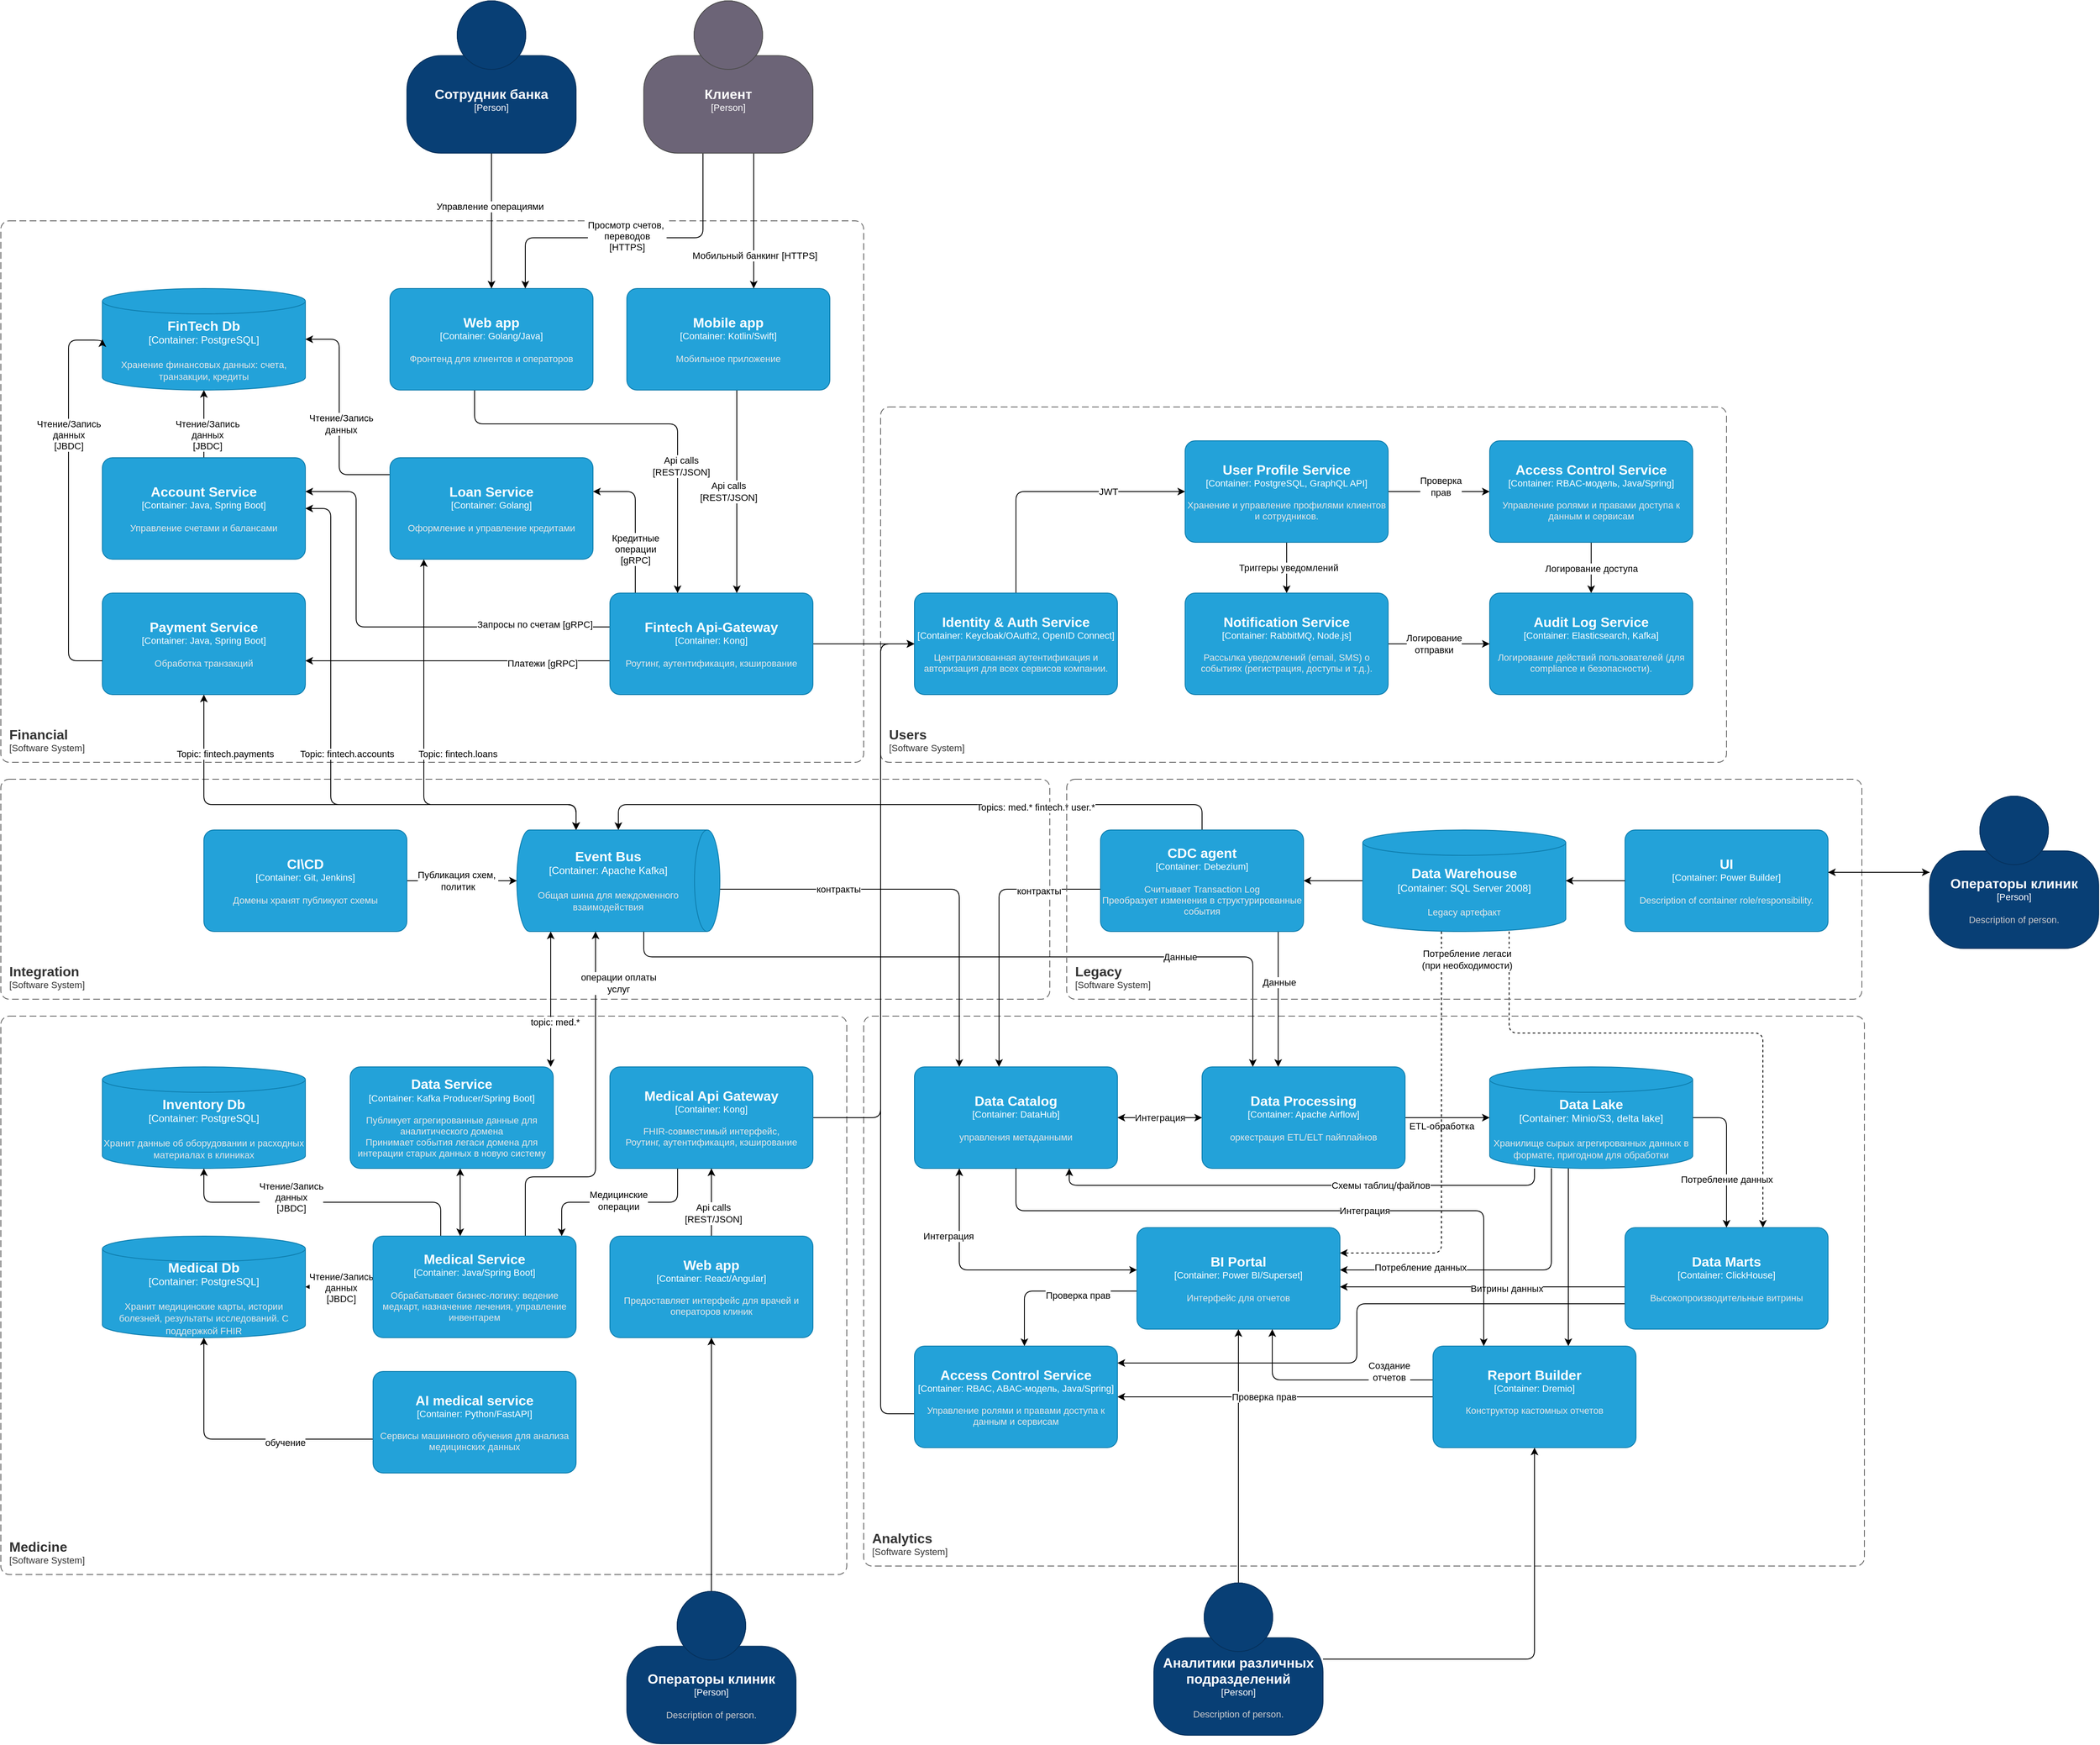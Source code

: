 <mxfile version="28.1.0">
  <diagram name="Страница — 1" id="ur8z7fvTzCxGaoSUXb8u">
    <mxGraphModel dx="3569" dy="2809" grid="1" gridSize="10" guides="1" tooltips="1" connect="1" arrows="1" fold="1" page="1" pageScale="1" pageWidth="827" pageHeight="1169" math="0" shadow="0">
      <root>
        <mxCell id="0" />
        <mxCell id="1" parent="0" />
        <object placeholders="1" c4Name="Financial" c4Type="SystemScopeBoundary" c4Application="Software System" label="&lt;font style=&quot;font-size: 16px&quot;&gt;&lt;b&gt;&lt;div style=&quot;text-align: left&quot;&gt;%c4Name%&lt;/div&gt;&lt;/b&gt;&lt;/font&gt;&lt;div style=&quot;text-align: left&quot;&gt;[%c4Application%]&lt;/div&gt;" id="8P7EJQTEe8MfBTLbJezU-1">
          <mxCell style="rounded=1;fontSize=11;whiteSpace=wrap;html=1;dashed=1;arcSize=20;fillColor=none;strokeColor=#666666;fontColor=#333333;labelBackgroundColor=none;align=left;verticalAlign=bottom;labelBorderColor=none;spacingTop=0;spacing=10;dashPattern=8 4;metaEdit=1;rotatable=0;perimeter=rectanglePerimeter;noLabel=0;labelPadding=0;allowArrows=0;connectable=0;expand=0;recursiveResize=0;editable=1;pointerEvents=0;absoluteArcSize=1;points=[[0.25,0,0],[0.5,0,0],[0.75,0,0],[1,0.25,0],[1,0.5,0],[1,0.75,0],[0.75,1,0],[0.5,1,0],[0.25,1,0],[0,0.75,0],[0,0.5,0],[0,0.25,0]];" parent="1" vertex="1">
            <mxGeometry x="-413" y="-770" width="1020" height="640" as="geometry" />
          </mxCell>
        </object>
        <object placeholders="1" c4Name="Medicine" c4Type="SystemScopeBoundary" c4Application="Software System" label="&lt;font style=&quot;font-size: 16px&quot;&gt;&lt;b&gt;&lt;div style=&quot;text-align: left&quot;&gt;%c4Name%&lt;/div&gt;&lt;/b&gt;&lt;/font&gt;&lt;div style=&quot;text-align: left&quot;&gt;[%c4Application%]&lt;/div&gt;" id="8P7EJQTEe8MfBTLbJezU-3">
          <mxCell style="rounded=1;fontSize=11;whiteSpace=wrap;html=1;dashed=1;arcSize=20;fillColor=none;strokeColor=#666666;fontColor=#333333;labelBackgroundColor=none;align=left;verticalAlign=bottom;labelBorderColor=none;spacingTop=0;spacing=10;dashPattern=8 4;metaEdit=1;rotatable=0;perimeter=rectanglePerimeter;noLabel=0;labelPadding=0;allowArrows=0;connectable=0;expand=0;recursiveResize=0;editable=1;pointerEvents=0;absoluteArcSize=1;points=[[0.25,0,0],[0.5,0,0],[0.75,0,0],[1,0.25,0],[1,0.5,0],[1,0.75,0],[0.75,1,0],[0.5,1,0],[0.25,1,0],[0,0.75,0],[0,0.5,0],[0,0.25,0]];" parent="1" vertex="1">
            <mxGeometry x="-413" y="170" width="1000" height="660" as="geometry" />
          </mxCell>
        </object>
        <object placeholders="1" c4Name="Users" c4Type="SystemScopeBoundary" c4Application="Software System" label="&lt;font style=&quot;font-size: 16px&quot;&gt;&lt;b&gt;&lt;div style=&quot;text-align: left&quot;&gt;%c4Name%&lt;/div&gt;&lt;/b&gt;&lt;/font&gt;&lt;div style=&quot;text-align: left&quot;&gt;[%c4Application%]&lt;/div&gt;" id="8P7EJQTEe8MfBTLbJezU-4">
          <mxCell style="rounded=1;fontSize=11;whiteSpace=wrap;html=1;dashed=1;arcSize=20;fillColor=none;strokeColor=#666666;fontColor=#333333;labelBackgroundColor=none;align=left;verticalAlign=bottom;labelBorderColor=none;spacingTop=0;spacing=10;dashPattern=8 4;metaEdit=1;rotatable=0;perimeter=rectanglePerimeter;noLabel=0;labelPadding=0;allowArrows=0;connectable=0;expand=0;recursiveResize=0;editable=1;pointerEvents=0;absoluteArcSize=1;points=[[0.25,0,0],[0.5,0,0],[0.75,0,0],[1,0.25,0],[1,0.5,0],[1,0.75,0],[0.75,1,0],[0.5,1,0],[0.25,1,0],[0,0.75,0],[0,0.5,0],[0,0.25,0]];" parent="1" vertex="1">
            <mxGeometry x="627" y="-550" width="1000" height="420" as="geometry" />
          </mxCell>
        </object>
        <object placeholders="1" c4Name="Analytics" c4Type="SystemScopeBoundary" c4Application="Software System" label="&lt;font style=&quot;font-size: 16px&quot;&gt;&lt;b&gt;&lt;div style=&quot;text-align: left&quot;&gt;%c4Name%&lt;/div&gt;&lt;/b&gt;&lt;/font&gt;&lt;div style=&quot;text-align: left&quot;&gt;[%c4Application%]&lt;/div&gt;" id="8P7EJQTEe8MfBTLbJezU-5">
          <mxCell style="rounded=1;fontSize=11;whiteSpace=wrap;html=1;dashed=1;arcSize=20;fillColor=none;strokeColor=#666666;fontColor=#333333;labelBackgroundColor=none;align=left;verticalAlign=bottom;labelBorderColor=none;spacingTop=0;spacing=10;dashPattern=8 4;metaEdit=1;rotatable=0;perimeter=rectanglePerimeter;noLabel=0;labelPadding=0;allowArrows=0;connectable=0;expand=0;recursiveResize=0;editable=1;pointerEvents=0;absoluteArcSize=1;points=[[0.25,0,0],[0.5,0,0],[0.75,0,0],[1,0.25,0],[1,0.5,0],[1,0.75,0],[0.75,1,0],[0.5,1,0],[0.25,1,0],[0,0.75,0],[0,0.5,0],[0,0.25,0]];" parent="1" vertex="1">
            <mxGeometry x="607" y="170" width="1183" height="650" as="geometry" />
          </mxCell>
        </object>
        <object placeholders="1" c4Name="Integration" c4Type="SystemScopeBoundary" c4Application="Software System" label="&lt;font style=&quot;font-size: 16px&quot;&gt;&lt;b&gt;&lt;div style=&quot;text-align: left&quot;&gt;%c4Name%&lt;/div&gt;&lt;/b&gt;&lt;/font&gt;&lt;div style=&quot;text-align: left&quot;&gt;[%c4Application%]&lt;/div&gt;" id="8P7EJQTEe8MfBTLbJezU-6">
          <mxCell style="rounded=1;fontSize=11;whiteSpace=wrap;html=1;dashed=1;arcSize=20;fillColor=none;strokeColor=#666666;fontColor=#333333;labelBackgroundColor=none;align=left;verticalAlign=bottom;labelBorderColor=none;spacingTop=0;spacing=10;dashPattern=8 4;metaEdit=1;rotatable=0;perimeter=rectanglePerimeter;noLabel=0;labelPadding=0;allowArrows=0;connectable=0;expand=0;recursiveResize=0;editable=1;pointerEvents=0;absoluteArcSize=1;points=[[0.25,0,0],[0.5,0,0],[0.75,0,0],[1,0.25,0],[1,0.5,0],[1,0.75,0],[0.75,1,0],[0.5,1,0],[0.25,1,0],[0,0.75,0],[0,0.5,0],[0,0.25,0]];" parent="1" vertex="1">
            <mxGeometry x="-413" y="-110" width="1240" height="260" as="geometry" />
          </mxCell>
        </object>
        <mxCell id="8P7EJQTEe8MfBTLbJezU-14" style="edgeStyle=orthogonalEdgeStyle;rounded=1;orthogonalLoop=1;jettySize=auto;html=1;curved=0;" parent="1" source="8P7EJQTEe8MfBTLbJezU-7" target="8P7EJQTEe8MfBTLbJezU-8" edge="1">
          <mxGeometry relative="1" as="geometry">
            <Array as="points">
              <mxPoint x="787" y="-450" />
            </Array>
          </mxGeometry>
        </mxCell>
        <mxCell id="8P7EJQTEe8MfBTLbJezU-15" value="JWT" style="edgeLabel;html=1;align=center;verticalAlign=middle;resizable=0;points=[];" parent="8P7EJQTEe8MfBTLbJezU-14" vertex="1" connectable="0">
          <mxGeometry x="-0.011" relative="1" as="geometry">
            <mxPoint x="71" as="offset" />
          </mxGeometry>
        </mxCell>
        <object placeholders="1" c4Name="Identity &amp; Auth Service" c4Type="Container" c4Technology="Keycloak/OAuth2, OpenID Connect" c4Description="Централизованная аутентификация и авторизация для всех сервисов компании." label="&lt;font style=&quot;font-size: 16px&quot;&gt;&lt;b&gt;%c4Name%&lt;/b&gt;&lt;/font&gt;&lt;div&gt;[%c4Type%: %c4Technology%]&lt;/div&gt;&lt;br&gt;&lt;div&gt;&lt;font style=&quot;font-size: 11px&quot;&gt;&lt;font color=&quot;#E6E6E6&quot;&gt;%c4Description%&lt;/font&gt;&lt;/div&gt;" id="8P7EJQTEe8MfBTLbJezU-7">
          <mxCell style="rounded=1;whiteSpace=wrap;html=1;fontSize=11;labelBackgroundColor=none;fillColor=#23A2D9;fontColor=#ffffff;align=center;arcSize=10;strokeColor=#0E7DAD;metaEdit=1;resizable=0;points=[[0.25,0,0],[0.5,0,0],[0.75,0,0],[1,0.25,0],[1,0.5,0],[1,0.75,0],[0.75,1,0],[0.5,1,0],[0.25,1,0],[0,0.75,0],[0,0.5,0],[0,0.25,0]];" parent="1" vertex="1">
            <mxGeometry x="667" y="-330" width="240" height="120" as="geometry" />
          </mxCell>
        </object>
        <mxCell id="8P7EJQTEe8MfBTLbJezU-16" style="edgeStyle=orthogonalEdgeStyle;rounded=0;orthogonalLoop=1;jettySize=auto;html=1;" parent="1" source="8P7EJQTEe8MfBTLbJezU-8" target="8P7EJQTEe8MfBTLbJezU-9" edge="1">
          <mxGeometry relative="1" as="geometry" />
        </mxCell>
        <mxCell id="8P7EJQTEe8MfBTLbJezU-17" value="Проверка&lt;div&gt;прав&lt;/div&gt;" style="edgeLabel;html=1;align=center;verticalAlign=middle;resizable=0;points=[];" parent="8P7EJQTEe8MfBTLbJezU-16" vertex="1" connectable="0">
          <mxGeometry x="0.072" y="3" relative="1" as="geometry">
            <mxPoint x="-3" y="-3" as="offset" />
          </mxGeometry>
        </mxCell>
        <mxCell id="8P7EJQTEe8MfBTLbJezU-24" style="edgeStyle=orthogonalEdgeStyle;rounded=0;orthogonalLoop=1;jettySize=auto;html=1;" parent="1" source="8P7EJQTEe8MfBTLbJezU-8" target="8P7EJQTEe8MfBTLbJezU-13" edge="1">
          <mxGeometry relative="1" as="geometry" />
        </mxCell>
        <mxCell id="8P7EJQTEe8MfBTLbJezU-25" value="Триггеры уведомлений" style="edgeLabel;html=1;align=center;verticalAlign=middle;resizable=0;points=[];" parent="8P7EJQTEe8MfBTLbJezU-24" vertex="1" connectable="0">
          <mxGeometry x="-0.003" y="2" relative="1" as="geometry">
            <mxPoint as="offset" />
          </mxGeometry>
        </mxCell>
        <object placeholders="1" c4Name="User Profile Service" c4Type="Container" c4Technology="PostgreSQL, GraphQL API" c4Description="Хранение и управление профилями клиентов и сотрудников." label="&lt;font style=&quot;font-size: 16px&quot;&gt;&lt;b&gt;%c4Name%&lt;/b&gt;&lt;/font&gt;&lt;div&gt;[%c4Type%: %c4Technology%]&lt;/div&gt;&lt;br&gt;&lt;div&gt;&lt;font style=&quot;font-size: 11px&quot;&gt;&lt;font color=&quot;#E6E6E6&quot;&gt;%c4Description%&lt;/font&gt;&lt;/div&gt;" id="8P7EJQTEe8MfBTLbJezU-8">
          <mxCell style="rounded=1;whiteSpace=wrap;html=1;fontSize=11;labelBackgroundColor=none;fillColor=#23A2D9;fontColor=#ffffff;align=center;arcSize=10;strokeColor=#0E7DAD;metaEdit=1;resizable=0;points=[[0.25,0,0],[0.5,0,0],[0.75,0,0],[1,0.25,0],[1,0.5,0],[1,0.75,0],[0.75,1,0],[0.5,1,0],[0.25,1,0],[0,0.75,0],[0,0.5,0],[0,0.25,0]];" parent="1" vertex="1">
            <mxGeometry x="987" y="-510" width="240" height="120" as="geometry" />
          </mxCell>
        </object>
        <mxCell id="8P7EJQTEe8MfBTLbJezU-20" style="edgeStyle=orthogonalEdgeStyle;rounded=0;orthogonalLoop=1;jettySize=auto;html=1;" parent="1" source="8P7EJQTEe8MfBTLbJezU-9" target="8P7EJQTEe8MfBTLbJezU-12" edge="1">
          <mxGeometry relative="1" as="geometry" />
        </mxCell>
        <mxCell id="8P7EJQTEe8MfBTLbJezU-21" value="Логирование доступа" style="edgeLabel;html=1;align=center;verticalAlign=middle;resizable=0;points=[];" parent="8P7EJQTEe8MfBTLbJezU-20" vertex="1" connectable="0">
          <mxGeometry x="0.022" relative="1" as="geometry">
            <mxPoint as="offset" />
          </mxGeometry>
        </mxCell>
        <object placeholders="1" c4Name="Access Control Service" c4Type="Container" c4Technology="RBAC-модель, Java/Spring" c4Description="Управление ролями и правами доступа к данным и сервисам" label="&lt;font style=&quot;font-size: 16px&quot;&gt;&lt;b&gt;%c4Name%&lt;/b&gt;&lt;/font&gt;&lt;div&gt;[%c4Type%: %c4Technology%]&lt;/div&gt;&lt;br&gt;&lt;div&gt;&lt;font style=&quot;font-size: 11px&quot;&gt;&lt;font color=&quot;#E6E6E6&quot;&gt;%c4Description%&lt;/font&gt;&lt;/div&gt;" id="8P7EJQTEe8MfBTLbJezU-9">
          <mxCell style="rounded=1;whiteSpace=wrap;html=1;fontSize=11;labelBackgroundColor=none;fillColor=#23A2D9;fontColor=#ffffff;align=center;arcSize=10;strokeColor=#0E7DAD;metaEdit=1;resizable=0;points=[[0.25,0,0],[0.5,0,0],[0.75,0,0],[1,0.25,0],[1,0.5,0],[1,0.75,0],[0.75,1,0],[0.5,1,0],[0.25,1,0],[0,0.75,0],[0,0.5,0],[0,0.25,0]];" parent="1" vertex="1">
            <mxGeometry x="1347" y="-510" width="240" height="120" as="geometry" />
          </mxCell>
        </object>
        <object placeholders="1" c4Name="Audit Log Service" c4Type="Container" c4Technology="Elasticsearch, Kafka" c4Description="Логирование действий пользователей (для compliance и безопасности)." label="&lt;font style=&quot;font-size: 16px&quot;&gt;&lt;b&gt;%c4Name%&lt;/b&gt;&lt;/font&gt;&lt;div&gt;[%c4Type%: %c4Technology%]&lt;/div&gt;&lt;br&gt;&lt;div&gt;&lt;font style=&quot;font-size: 11px&quot;&gt;&lt;font color=&quot;#E6E6E6&quot;&gt;%c4Description%&lt;/font&gt;&lt;/div&gt;" id="8P7EJQTEe8MfBTLbJezU-12">
          <mxCell style="rounded=1;whiteSpace=wrap;html=1;fontSize=11;labelBackgroundColor=none;fillColor=#23A2D9;fontColor=#ffffff;align=center;arcSize=10;strokeColor=#0E7DAD;metaEdit=1;resizable=0;points=[[0.25,0,0],[0.5,0,0],[0.75,0,0],[1,0.25,0],[1,0.5,0],[1,0.75,0],[0.75,1,0],[0.5,1,0],[0.25,1,0],[0,0.75,0],[0,0.5,0],[0,0.25,0]];" parent="1" vertex="1">
            <mxGeometry x="1347" y="-330" width="240" height="120" as="geometry" />
          </mxCell>
        </object>
        <mxCell id="8P7EJQTEe8MfBTLbJezU-22" style="edgeStyle=orthogonalEdgeStyle;rounded=0;orthogonalLoop=1;jettySize=auto;html=1;" parent="1" source="8P7EJQTEe8MfBTLbJezU-13" target="8P7EJQTEe8MfBTLbJezU-12" edge="1">
          <mxGeometry relative="1" as="geometry" />
        </mxCell>
        <mxCell id="8P7EJQTEe8MfBTLbJezU-23" value="Логирование&lt;div&gt;отправки&lt;/div&gt;" style="edgeLabel;html=1;align=center;verticalAlign=middle;resizable=0;points=[];" parent="8P7EJQTEe8MfBTLbJezU-22" vertex="1" connectable="0">
          <mxGeometry x="-0.311" relative="1" as="geometry">
            <mxPoint x="12" as="offset" />
          </mxGeometry>
        </mxCell>
        <object placeholders="1" c4Name="Notification Service" c4Type="Container" c4Technology="RabbitMQ, Node.js" c4Description="Рассылка уведомлений (email, SMS) о событиях (регистрация, доступы и т.д.).&#xa;" label="&lt;font style=&quot;font-size: 16px&quot;&gt;&lt;b&gt;%c4Name%&lt;/b&gt;&lt;/font&gt;&lt;div&gt;[%c4Type%: %c4Technology%]&lt;/div&gt;&lt;br&gt;&lt;div&gt;&lt;font style=&quot;font-size: 11px&quot;&gt;&lt;font color=&quot;#E6E6E6&quot;&gt;%c4Description%&lt;/font&gt;&lt;/div&gt;" id="8P7EJQTEe8MfBTLbJezU-13">
          <mxCell style="rounded=1;whiteSpace=wrap;html=1;fontSize=11;labelBackgroundColor=none;fillColor=#23A2D9;fontColor=#ffffff;align=center;arcSize=10;strokeColor=#0E7DAD;metaEdit=1;resizable=0;points=[[0.25,0,0],[0.5,0,0],[0.75,0,0],[1,0.25,0],[1,0.5,0],[1,0.75,0],[0.75,1,0],[0.5,1,0],[0.25,1,0],[0,0.75,0],[0,0.5,0],[0,0.25,0]];" parent="1" vertex="1">
            <mxGeometry x="987" y="-330" width="240" height="120" as="geometry" />
          </mxCell>
        </object>
        <mxCell id="8P7EJQTEe8MfBTLbJezU-39" style="edgeStyle=orthogonalEdgeStyle;rounded=1;orthogonalLoop=1;jettySize=auto;html=1;curved=0;" parent="1" source="8P7EJQTEe8MfBTLbJezU-26" target="8P7EJQTEe8MfBTLbJezU-32" edge="1">
          <mxGeometry relative="1" as="geometry">
            <Array as="points">
              <mxPoint x="337" y="-450" />
            </Array>
          </mxGeometry>
        </mxCell>
        <mxCell id="8P7EJQTEe8MfBTLbJezU-62" value="Кредитные&lt;div&gt;операции&lt;/div&gt;&lt;div&gt;[gRPC]&lt;/div&gt;" style="edgeLabel;html=1;align=center;verticalAlign=middle;resizable=0;points=[];" parent="8P7EJQTEe8MfBTLbJezU-39" vertex="1" connectable="0">
          <mxGeometry x="-0.197" y="1" relative="1" as="geometry">
            <mxPoint x="1" y="16" as="offset" />
          </mxGeometry>
        </mxCell>
        <mxCell id="8P7EJQTEe8MfBTLbJezU-40" style="edgeStyle=orthogonalEdgeStyle;rounded=1;orthogonalLoop=1;jettySize=auto;html=1;curved=0;" parent="1" source="8P7EJQTEe8MfBTLbJezU-26" target="8P7EJQTEe8MfBTLbJezU-31" edge="1">
          <mxGeometry relative="1" as="geometry">
            <Array as="points">
              <mxPoint x="167" y="-250" />
              <mxPoint x="167" y="-250" />
            </Array>
          </mxGeometry>
        </mxCell>
        <mxCell id="8P7EJQTEe8MfBTLbJezU-61" value="Платежи [gRPC]" style="edgeLabel;html=1;align=center;verticalAlign=middle;resizable=0;points=[];" parent="8P7EJQTEe8MfBTLbJezU-40" vertex="1" connectable="0">
          <mxGeometry x="0.137" y="3" relative="1" as="geometry">
            <mxPoint x="124" as="offset" />
          </mxGeometry>
        </mxCell>
        <mxCell id="8P7EJQTEe8MfBTLbJezU-41" style="edgeStyle=orthogonalEdgeStyle;rounded=1;orthogonalLoop=1;jettySize=auto;html=1;curved=0;" parent="1" source="8P7EJQTEe8MfBTLbJezU-26" target="8P7EJQTEe8MfBTLbJezU-33" edge="1">
          <mxGeometry relative="1" as="geometry">
            <Array as="points">
              <mxPoint x="7" y="-290" />
              <mxPoint x="7" y="-450" />
            </Array>
          </mxGeometry>
        </mxCell>
        <mxCell id="8P7EJQTEe8MfBTLbJezU-60" value="Запросы по счетам [gRPC]" style="edgeLabel;html=1;align=center;verticalAlign=middle;resizable=0;points=[];" parent="8P7EJQTEe8MfBTLbJezU-41" vertex="1" connectable="0">
          <mxGeometry x="-0.142" y="-3" relative="1" as="geometry">
            <mxPoint x="134" as="offset" />
          </mxGeometry>
        </mxCell>
        <mxCell id="8P7EJQTEe8MfBTLbJezU-48" style="edgeStyle=orthogonalEdgeStyle;rounded=1;orthogonalLoop=1;jettySize=auto;html=1;curved=0;" parent="1" source="8P7EJQTEe8MfBTLbJezU-26" target="8P7EJQTEe8MfBTLbJezU-7" edge="1">
          <mxGeometry relative="1" as="geometry">
            <mxPoint x="557" y="-10" as="targetPoint" />
            <Array as="points">
              <mxPoint x="657" y="-270" />
              <mxPoint x="657" y="-270" />
            </Array>
          </mxGeometry>
        </mxCell>
        <object placeholders="1" c4Name="Fintech Api-Gateway" c4Type="Container" c4Technology="Kong" c4Description="Роутинг, аутентификация, кэширование" label="&lt;font style=&quot;font-size: 16px&quot;&gt;&lt;b&gt;%c4Name%&lt;/b&gt;&lt;/font&gt;&lt;div&gt;[%c4Type%: %c4Technology%]&lt;/div&gt;&lt;br&gt;&lt;div&gt;&lt;font style=&quot;font-size: 11px&quot;&gt;&lt;font color=&quot;#E6E6E6&quot;&gt;%c4Description%&lt;/font&gt;&lt;/div&gt;" id="8P7EJQTEe8MfBTLbJezU-26">
          <mxCell style="rounded=1;whiteSpace=wrap;html=1;fontSize=11;labelBackgroundColor=none;fillColor=#23A2D9;fontColor=#ffffff;align=center;arcSize=10;strokeColor=#0E7DAD;metaEdit=1;resizable=0;points=[[0.25,0,0],[0.5,0,0],[0.75,0,0],[1,0.25,0],[1,0.5,0],[1,0.75,0],[0.75,1,0],[0.5,1,0],[0.25,1,0],[0,0.75,0],[0,0.5,0],[0,0.25,0]];" parent="1" vertex="1">
            <mxGeometry x="307" y="-330" width="240" height="120" as="geometry" />
          </mxCell>
        </object>
        <mxCell id="8P7EJQTEe8MfBTLbJezU-30" style="edgeStyle=orthogonalEdgeStyle;rounded=1;orthogonalLoop=1;jettySize=auto;html=1;curved=0;" parent="1" source="8P7EJQTEe8MfBTLbJezU-29" target="8P7EJQTEe8MfBTLbJezU-26" edge="1">
          <mxGeometry relative="1" as="geometry">
            <Array as="points">
              <mxPoint x="147" y="-530" />
              <mxPoint x="387" y="-530" />
            </Array>
          </mxGeometry>
        </mxCell>
        <mxCell id="8P7EJQTEe8MfBTLbJezU-59" value="Api calls&lt;br&gt;[REST/JSON]" style="edgeLabel;html=1;align=center;verticalAlign=middle;resizable=0;points=[];" parent="8P7EJQTEe8MfBTLbJezU-30" vertex="1" connectable="0">
          <mxGeometry x="0.457" y="4" relative="1" as="geometry">
            <mxPoint y="-20" as="offset" />
          </mxGeometry>
        </mxCell>
        <object placeholders="1" c4Name="Web app" c4Type="Container" c4Technology="Golang/Java" c4Description="Фронтенд для клиентов и операторов" label="&lt;font style=&quot;font-size: 16px&quot;&gt;&lt;b&gt;%c4Name%&lt;/b&gt;&lt;/font&gt;&lt;div&gt;[%c4Type%: %c4Technology%]&lt;/div&gt;&lt;br&gt;&lt;div&gt;&lt;font style=&quot;font-size: 11px&quot;&gt;&lt;font color=&quot;#E6E6E6&quot;&gt;%c4Description%&lt;/font&gt;&lt;/div&gt;" id="8P7EJQTEe8MfBTLbJezU-29">
          <mxCell style="rounded=1;whiteSpace=wrap;html=1;fontSize=11;labelBackgroundColor=none;fillColor=#23A2D9;fontColor=#ffffff;align=center;arcSize=10;strokeColor=#0E7DAD;metaEdit=1;resizable=0;points=[[0.25,0,0],[0.5,0,0],[0.75,0,0],[1,0.25,0],[1,0.5,0],[1,0.75,0],[0.75,1,0],[0.5,1,0],[0.25,1,0],[0,0.75,0],[0,0.5,0],[0,0.25,0]];" parent="1" vertex="1">
            <mxGeometry x="47" y="-690" width="240" height="120" as="geometry" />
          </mxCell>
        </object>
        <object placeholders="1" c4Name="Payment Service" c4Type="Container" c4Technology="Java, Spring Boot" c4Description="Обработка транзакций" label="&lt;font style=&quot;font-size: 16px&quot;&gt;&lt;b&gt;%c4Name%&lt;/b&gt;&lt;/font&gt;&lt;div&gt;[%c4Type%: %c4Technology%]&lt;/div&gt;&lt;br&gt;&lt;div&gt;&lt;font style=&quot;font-size: 11px&quot;&gt;&lt;font color=&quot;#E6E6E6&quot;&gt;%c4Description%&lt;/font&gt;&lt;/div&gt;" id="8P7EJQTEe8MfBTLbJezU-31">
          <mxCell style="rounded=1;whiteSpace=wrap;html=1;fontSize=11;labelBackgroundColor=none;fillColor=#23A2D9;fontColor=#ffffff;align=center;arcSize=10;strokeColor=#0E7DAD;metaEdit=1;resizable=0;points=[[0.25,0,0],[0.5,0,0],[0.75,0,0],[1,0.25,0],[1,0.5,0],[1,0.75,0],[0.75,1,0],[0.5,1,0],[0.25,1,0],[0,0.75,0],[0,0.5,0],[0,0.25,0]];" parent="1" vertex="1">
            <mxGeometry x="-293" y="-330" width="240" height="120" as="geometry" />
          </mxCell>
        </object>
        <mxCell id="8P7EJQTEe8MfBTLbJezU-46" style="edgeStyle=orthogonalEdgeStyle;rounded=1;orthogonalLoop=1;jettySize=auto;html=1;curved=0;" parent="1" source="8P7EJQTEe8MfBTLbJezU-32" target="8P7EJQTEe8MfBTLbJezU-35" edge="1">
          <mxGeometry relative="1" as="geometry">
            <Array as="points">
              <mxPoint x="-13" y="-470" />
              <mxPoint x="-13" y="-630" />
            </Array>
          </mxGeometry>
        </mxCell>
        <mxCell id="8P7EJQTEe8MfBTLbJezU-64" value="Чтение/Запись&lt;div&gt;данных&lt;/div&gt;" style="edgeLabel;html=1;align=center;verticalAlign=middle;resizable=0;points=[];" parent="8P7EJQTEe8MfBTLbJezU-46" vertex="1" connectable="0">
          <mxGeometry x="0.089" y="-2" relative="1" as="geometry">
            <mxPoint y="21" as="offset" />
          </mxGeometry>
        </mxCell>
        <mxCell id="8P7EJQTEe8MfBTLbJezU-69" style="edgeStyle=orthogonalEdgeStyle;rounded=1;orthogonalLoop=1;jettySize=auto;html=1;curved=0;startArrow=classic;startFill=1;" parent="1" source="8P7EJQTEe8MfBTLbJezU-32" target="8P7EJQTEe8MfBTLbJezU-36" edge="1">
          <mxGeometry relative="1" as="geometry">
            <Array as="points">
              <mxPoint x="87" y="-80" />
              <mxPoint x="267" y="-80" />
            </Array>
          </mxGeometry>
        </mxCell>
        <mxCell id="8P7EJQTEe8MfBTLbJezU-72" value="Topic: fintech.loans" style="edgeLabel;html=1;align=center;verticalAlign=middle;resizable=0;points=[];" parent="8P7EJQTEe8MfBTLbJezU-69" vertex="1" connectable="0">
          <mxGeometry x="0.344" y="-1" relative="1" as="geometry">
            <mxPoint x="-6" y="-61" as="offset" />
          </mxGeometry>
        </mxCell>
        <object placeholders="1" c4Name="Loan Service" c4Type="Container" c4Technology="Golang" c4Description="Оформление и управление кредитами" label="&lt;font style=&quot;font-size: 16px&quot;&gt;&lt;b&gt;%c4Name%&lt;/b&gt;&lt;/font&gt;&lt;div&gt;[%c4Type%: %c4Technology%]&lt;/div&gt;&lt;br&gt;&lt;div&gt;&lt;font style=&quot;font-size: 11px&quot;&gt;&lt;font color=&quot;#E6E6E6&quot;&gt;%c4Description%&lt;/font&gt;&lt;/div&gt;" id="8P7EJQTEe8MfBTLbJezU-32">
          <mxCell style="rounded=1;whiteSpace=wrap;html=1;fontSize=11;labelBackgroundColor=none;fillColor=#23A2D9;fontColor=#ffffff;align=center;arcSize=10;strokeColor=#0E7DAD;metaEdit=1;resizable=0;points=[[0.25,0,0],[0.5,0,0],[0.75,0,0],[1,0.25,0],[1,0.5,0],[1,0.75,0],[0.75,1,0],[0.5,1,0],[0.25,1,0],[0,0.75,0],[0,0.5,0],[0,0.25,0]];" parent="1" vertex="1">
            <mxGeometry x="47" y="-490" width="240" height="120" as="geometry" />
          </mxCell>
        </object>
        <mxCell id="8P7EJQTEe8MfBTLbJezU-45" style="edgeStyle=orthogonalEdgeStyle;rounded=1;orthogonalLoop=1;jettySize=auto;html=1;curved=0;" parent="1" source="8P7EJQTEe8MfBTLbJezU-33" target="8P7EJQTEe8MfBTLbJezU-35" edge="1">
          <mxGeometry relative="1" as="geometry" />
        </mxCell>
        <mxCell id="8P7EJQTEe8MfBTLbJezU-65" value="Чтение/Запись&lt;div&gt;данных&lt;/div&gt;&lt;div&gt;[JBDC]&lt;/div&gt;" style="edgeLabel;html=1;align=center;verticalAlign=middle;resizable=0;points=[];" parent="8P7EJQTEe8MfBTLbJezU-45" vertex="1" connectable="0">
          <mxGeometry x="-0.308" y="-4" relative="1" as="geometry">
            <mxPoint as="offset" />
          </mxGeometry>
        </mxCell>
        <mxCell id="8P7EJQTEe8MfBTLbJezU-68" style="edgeStyle=orthogonalEdgeStyle;rounded=1;orthogonalLoop=1;jettySize=auto;html=1;curved=0;startArrow=classic;startFill=1;" parent="1" source="8P7EJQTEe8MfBTLbJezU-33" target="8P7EJQTEe8MfBTLbJezU-36" edge="1">
          <mxGeometry relative="1" as="geometry">
            <Array as="points">
              <mxPoint x="-23" y="-430" />
              <mxPoint x="-23" y="-80" />
              <mxPoint x="267" y="-80" />
            </Array>
          </mxGeometry>
        </mxCell>
        <object placeholders="1" c4Name="Account Service" c4Type="Container" c4Technology="Java, Spring Boot" c4Description="Управление счетами и балансами" label="&lt;font style=&quot;font-size: 16px&quot;&gt;&lt;b&gt;%c4Name%&lt;/b&gt;&lt;/font&gt;&lt;div&gt;[%c4Type%: %c4Technology%]&lt;/div&gt;&lt;br&gt;&lt;div&gt;&lt;font style=&quot;font-size: 11px&quot;&gt;&lt;font color=&quot;#E6E6E6&quot;&gt;%c4Description%&lt;/font&gt;&lt;/div&gt;" id="8P7EJQTEe8MfBTLbJezU-33">
          <mxCell style="rounded=1;whiteSpace=wrap;html=1;fontSize=11;labelBackgroundColor=none;fillColor=#23A2D9;fontColor=#ffffff;align=center;arcSize=10;strokeColor=#0E7DAD;metaEdit=1;resizable=0;points=[[0.25,0,0],[0.5,0,0],[0.75,0,0],[1,0.25,0],[1,0.5,0],[1,0.75,0],[0.75,1,0],[0.5,1,0],[0.25,1,0],[0,0.75,0],[0,0.5,0],[0,0.25,0]];" parent="1" vertex="1">
            <mxGeometry x="-293" y="-490" width="240" height="120" as="geometry" />
          </mxCell>
        </object>
        <mxCell id="8P7EJQTEe8MfBTLbJezU-37" style="edgeStyle=orthogonalEdgeStyle;rounded=1;orthogonalLoop=1;jettySize=auto;html=1;curved=0;" parent="1" source="8P7EJQTEe8MfBTLbJezU-34" target="8P7EJQTEe8MfBTLbJezU-26" edge="1">
          <mxGeometry relative="1" as="geometry">
            <Array as="points">
              <mxPoint x="457" y="-460" />
              <mxPoint x="457" y="-460" />
            </Array>
          </mxGeometry>
        </mxCell>
        <mxCell id="8P7EJQTEe8MfBTLbJezU-58" value="Api calls&lt;div&gt;[REST/JSON]&lt;/div&gt;" style="edgeLabel;html=1;align=center;verticalAlign=middle;resizable=0;points=[];" parent="8P7EJQTEe8MfBTLbJezU-37" vertex="1" connectable="0">
          <mxGeometry x="-0.109" y="-2" relative="1" as="geometry">
            <mxPoint x="-8" y="13" as="offset" />
          </mxGeometry>
        </mxCell>
        <object placeholders="1" c4Name="Mobile app" c4Type="Container" c4Technology="Kotlin/Swift" c4Description="Мобильное приложение" label="&lt;font style=&quot;font-size: 16px&quot;&gt;&lt;b&gt;%c4Name%&lt;/b&gt;&lt;/font&gt;&lt;div&gt;[%c4Type%: %c4Technology%]&lt;/div&gt;&lt;br&gt;&lt;div&gt;&lt;font style=&quot;font-size: 11px&quot;&gt;&lt;font color=&quot;#E6E6E6&quot;&gt;%c4Description%&lt;/font&gt;&lt;/div&gt;" id="8P7EJQTEe8MfBTLbJezU-34">
          <mxCell style="rounded=1;whiteSpace=wrap;html=1;fontSize=11;labelBackgroundColor=none;fillColor=#23A2D9;fontColor=#ffffff;align=center;arcSize=10;strokeColor=#0E7DAD;metaEdit=1;resizable=0;points=[[0.25,0,0],[0.5,0,0],[0.75,0,0],[1,0.25,0],[1,0.5,0],[1,0.75,0],[0.75,1,0],[0.5,1,0],[0.25,1,0],[0,0.75,0],[0,0.5,0],[0,0.25,0]];" parent="1" vertex="1">
            <mxGeometry x="327" y="-690" width="240" height="120" as="geometry" />
          </mxCell>
        </object>
        <object placeholders="1" c4Name="FinTech Db" c4Type="Container" c4Technology="PostgreSQL" c4Description="Хранение финансовых данных: счета, транзакции, кредиты" label="&lt;font style=&quot;font-size: 16px&quot;&gt;&lt;b&gt;%c4Name%&lt;/b&gt;&lt;/font&gt;&lt;div&gt;[%c4Type%:&amp;nbsp;%c4Technology%]&lt;/div&gt;&lt;br&gt;&lt;div&gt;&lt;font style=&quot;font-size: 11px&quot;&gt;&lt;font color=&quot;#E6E6E6&quot;&gt;%c4Description%&lt;/font&gt;&lt;/div&gt;" id="8P7EJQTEe8MfBTLbJezU-35">
          <mxCell style="shape=cylinder3;size=15;whiteSpace=wrap;html=1;boundedLbl=1;rounded=0;labelBackgroundColor=none;fillColor=#23A2D9;fontSize=12;fontColor=#ffffff;align=center;strokeColor=#0E7DAD;metaEdit=1;points=[[0.5,0,0],[1,0.25,0],[1,0.5,0],[1,0.75,0],[0.5,1,0],[0,0.75,0],[0,0.5,0],[0,0.25,0]];resizable=0;" parent="1" vertex="1">
            <mxGeometry x="-293" y="-690" width="240" height="120" as="geometry" />
          </mxCell>
        </object>
        <mxCell id="8P7EJQTEe8MfBTLbJezU-192" style="edgeStyle=orthogonalEdgeStyle;rounded=1;orthogonalLoop=1;jettySize=auto;html=1;curved=0;" parent="1" source="8P7EJQTEe8MfBTLbJezU-36" target="8P7EJQTEe8MfBTLbJezU-185" edge="1">
          <mxGeometry relative="1" as="geometry">
            <Array as="points">
              <mxPoint x="347" y="100" />
              <mxPoint x="1067" y="100" />
            </Array>
          </mxGeometry>
        </mxCell>
        <mxCell id="8P7EJQTEe8MfBTLbJezU-194" value="Данные" style="edgeLabel;html=1;align=center;verticalAlign=middle;resizable=0;points=[];" parent="8P7EJQTEe8MfBTLbJezU-192" vertex="1" connectable="0">
          <mxGeometry x="-0.043" y="3" relative="1" as="geometry">
            <mxPoint x="243" y="3" as="offset" />
          </mxGeometry>
        </mxCell>
        <mxCell id="8P7EJQTEe8MfBTLbJezU-197" style="edgeStyle=orthogonalEdgeStyle;rounded=1;orthogonalLoop=1;jettySize=auto;html=1;curved=0;" parent="1" source="8P7EJQTEe8MfBTLbJezU-36" target="8P7EJQTEe8MfBTLbJezU-184" edge="1">
          <mxGeometry relative="1" as="geometry">
            <Array as="points">
              <mxPoint x="720" y="20" />
            </Array>
          </mxGeometry>
        </mxCell>
        <mxCell id="8P7EJQTEe8MfBTLbJezU-198" value="контракты" style="edgeLabel;html=1;align=center;verticalAlign=middle;resizable=0;points=[];fontFamily=Helvetica;fontSize=11;fontColor=default;labelBackgroundColor=default;" parent="8P7EJQTEe8MfBTLbJezU-197" vertex="1" connectable="0">
          <mxGeometry x="-0.504" y="-5" relative="1" as="geometry">
            <mxPoint x="17" y="-5" as="offset" />
          </mxGeometry>
        </mxCell>
        <object placeholders="1" c4Name="Event Bus" c4Type="Container" c4Technology="Apache Kafka" c4Description="Общая шина для междоменного взаимодействия" label="&lt;font style=&quot;font-size: 16px&quot;&gt;&lt;b&gt;%c4Name%&lt;/b&gt;&lt;/font&gt;&lt;div&gt;[%c4Type%:&amp;nbsp;%c4Technology%]&lt;/div&gt;&lt;br&gt;&lt;div&gt;&lt;font style=&quot;font-size: 11px&quot;&gt;&lt;font color=&quot;#E6E6E6&quot;&gt;%c4Description%&lt;/font&gt;&lt;/div&gt;" id="8P7EJQTEe8MfBTLbJezU-36">
          <mxCell style="shape=cylinder3;size=15;direction=south;whiteSpace=wrap;html=1;boundedLbl=1;rounded=0;labelBackgroundColor=none;fillColor=#23A2D9;fontSize=12;fontColor=#ffffff;align=center;strokeColor=#0E7DAD;metaEdit=1;points=[[0.5,0,0],[1,0.25,0],[1,0.5,0],[1,0.75,0],[0.5,1,0],[0,0.75,0],[0,0.5,0],[0,0.25,0]];resizable=0;" parent="1" vertex="1">
            <mxGeometry x="197" y="-50" width="240" height="120" as="geometry" />
          </mxCell>
        </object>
        <mxCell id="8P7EJQTEe8MfBTLbJezU-74" style="edgeStyle=orthogonalEdgeStyle;rounded=1;orthogonalLoop=1;jettySize=auto;html=1;curved=0;" parent="1" source="8P7EJQTEe8MfBTLbJezU-43" target="8P7EJQTEe8MfBTLbJezU-7" edge="1">
          <mxGeometry relative="1" as="geometry">
            <mxPoint x="557" y="30" as="targetPoint" />
            <Array as="points">
              <mxPoint x="627" y="290" />
              <mxPoint x="627" y="-270" />
            </Array>
          </mxGeometry>
        </mxCell>
        <mxCell id="8P7EJQTEe8MfBTLbJezU-123" style="edgeStyle=orthogonalEdgeStyle;rounded=1;orthogonalLoop=1;jettySize=auto;html=1;curved=0;" parent="1" source="8P7EJQTEe8MfBTLbJezU-43" target="8P7EJQTEe8MfBTLbJezU-76" edge="1">
          <mxGeometry relative="1" as="geometry">
            <Array as="points">
              <mxPoint x="387" y="390" />
              <mxPoint x="250" y="390" />
            </Array>
          </mxGeometry>
        </mxCell>
        <mxCell id="8P7EJQTEe8MfBTLbJezU-219" value="Медицинские&lt;div&gt;операции&lt;/div&gt;" style="edgeLabel;html=1;align=center;verticalAlign=middle;resizable=0;points=[];fontFamily=Helvetica;fontSize=11;fontColor=default;labelBackgroundColor=default;" parent="8P7EJQTEe8MfBTLbJezU-123" vertex="1" connectable="0">
          <mxGeometry x="0.014" y="-2" relative="1" as="geometry">
            <mxPoint as="offset" />
          </mxGeometry>
        </mxCell>
        <object placeholders="1" c4Name="Medical Api Gateway" c4Type="Container" c4Technology="Kong" c4Description="FHIR-совместимый интерфейс,&#xa;Роутинг, аутентификация, кэширование" label="&lt;font style=&quot;font-size: 16px&quot;&gt;&lt;b&gt;%c4Name%&lt;/b&gt;&lt;/font&gt;&lt;div&gt;[%c4Type%: %c4Technology%]&lt;/div&gt;&lt;br&gt;&lt;div&gt;&lt;font style=&quot;font-size: 11px&quot;&gt;&lt;font color=&quot;#E6E6E6&quot;&gt;%c4Description%&lt;/font&gt;&lt;/div&gt;" id="8P7EJQTEe8MfBTLbJezU-43">
          <mxCell style="rounded=1;whiteSpace=wrap;html=1;fontSize=11;labelBackgroundColor=none;fillColor=#23A2D9;fontColor=#ffffff;align=center;arcSize=10;strokeColor=#0E7DAD;metaEdit=1;resizable=0;points=[[0.25,0,0],[0.5,0,0],[0.75,0,0],[1,0.25,0],[1,0.5,0],[1,0.75,0],[0.75,1,0],[0.5,1,0],[0.25,1,0],[0,0.75,0],[0,0.5,0],[0,0.25,0]];" parent="1" vertex="1">
            <mxGeometry x="307" y="230" width="240" height="120" as="geometry" />
          </mxCell>
        </object>
        <mxCell id="8P7EJQTEe8MfBTLbJezU-44" style="edgeStyle=orthogonalEdgeStyle;rounded=1;orthogonalLoop=1;jettySize=auto;html=1;entryX=0;entryY=0.5;entryDx=0;entryDy=0;entryPerimeter=0;curved=0;" parent="1" source="8P7EJQTEe8MfBTLbJezU-31" target="8P7EJQTEe8MfBTLbJezU-35" edge="1">
          <mxGeometry relative="1" as="geometry">
            <Array as="points">
              <mxPoint x="-333" y="-250" />
              <mxPoint x="-333" y="-629" />
              <mxPoint x="-293" y="-629" />
            </Array>
          </mxGeometry>
        </mxCell>
        <mxCell id="8P7EJQTEe8MfBTLbJezU-66" value="Чтение/Запись&lt;div&gt;данных&lt;/div&gt;&lt;div&gt;[JBDC]&lt;/div&gt;" style="edgeLabel;html=1;align=center;verticalAlign=middle;resizable=0;points=[];" parent="8P7EJQTEe8MfBTLbJezU-44" vertex="1" connectable="0">
          <mxGeometry x="0.336" relative="1" as="geometry">
            <mxPoint as="offset" />
          </mxGeometry>
        </mxCell>
        <mxCell id="8P7EJQTEe8MfBTLbJezU-53" style="edgeStyle=orthogonalEdgeStyle;rounded=0;orthogonalLoop=1;jettySize=auto;html=1;" parent="1" source="8P7EJQTEe8MfBTLbJezU-51" target="8P7EJQTEe8MfBTLbJezU-34" edge="1">
          <mxGeometry relative="1" as="geometry">
            <Array as="points">
              <mxPoint x="477" y="-770" />
              <mxPoint x="477" y="-770" />
            </Array>
          </mxGeometry>
        </mxCell>
        <mxCell id="8P7EJQTEe8MfBTLbJezU-57" value="Мобильный банкинг [HTTPS]" style="edgeLabel;html=1;align=center;verticalAlign=middle;resizable=0;points=[];" parent="8P7EJQTEe8MfBTLbJezU-53" vertex="1" connectable="0">
          <mxGeometry x="0.515" y="1" relative="1" as="geometry">
            <mxPoint as="offset" />
          </mxGeometry>
        </mxCell>
        <mxCell id="8P7EJQTEe8MfBTLbJezU-55" style="edgeStyle=orthogonalEdgeStyle;rounded=1;orthogonalLoop=1;jettySize=auto;html=1;curved=0;" parent="1" source="8P7EJQTEe8MfBTLbJezU-51" target="8P7EJQTEe8MfBTLbJezU-29" edge="1">
          <mxGeometry relative="1" as="geometry">
            <Array as="points">
              <mxPoint x="417" y="-750" />
              <mxPoint x="207" y="-750" />
            </Array>
          </mxGeometry>
        </mxCell>
        <mxCell id="8P7EJQTEe8MfBTLbJezU-56" value="Просмотр счетов,&amp;nbsp;&lt;div&gt;переводов&lt;/div&gt;&lt;div&gt;[HTTPS]&lt;/div&gt;" style="edgeLabel;html=1;align=center;verticalAlign=middle;resizable=0;points=[];" parent="8P7EJQTEe8MfBTLbJezU-55" vertex="1" connectable="0">
          <mxGeometry x="0.302" y="-2" relative="1" as="geometry">
            <mxPoint x="51" as="offset" />
          </mxGeometry>
        </mxCell>
        <object placeholders="1" c4Name="Клиент" c4Type="Person" c4Description="" label="&lt;font style=&quot;font-size: 16px&quot;&gt;&lt;b&gt;%c4Name%&lt;/b&gt;&lt;/font&gt;&lt;div&gt;[%c4Type%]&lt;/div&gt;&lt;br&gt;&lt;div&gt;&lt;font style=&quot;font-size: 11px&quot;&gt;&lt;font color=&quot;#cccccc&quot;&gt;%c4Description%&lt;/font&gt;&lt;/div&gt;" id="8P7EJQTEe8MfBTLbJezU-51">
          <mxCell style="html=1;fontSize=11;dashed=0;whiteSpace=wrap;fillColor=#6C6477;strokeColor=#4D4D4D;fontColor=#ffffff;shape=mxgraph.c4.person2;align=center;metaEdit=1;points=[[0.5,0,0],[1,0.5,0],[1,0.75,0],[0.75,1,0],[0.5,1,0],[0.25,1,0],[0,0.75,0],[0,0.5,0]];resizable=0;" parent="1" vertex="1">
            <mxGeometry x="347" y="-1030" width="200" height="180" as="geometry" />
          </mxCell>
        </object>
        <mxCell id="8P7EJQTEe8MfBTLbJezU-54" style="edgeStyle=orthogonalEdgeStyle;rounded=0;orthogonalLoop=1;jettySize=auto;html=1;" parent="1" source="8P7EJQTEe8MfBTLbJezU-52" target="8P7EJQTEe8MfBTLbJezU-29" edge="1">
          <mxGeometry relative="1" as="geometry" />
        </mxCell>
        <mxCell id="8P7EJQTEe8MfBTLbJezU-63" value="Управление операциями" style="edgeLabel;html=1;align=center;verticalAlign=middle;resizable=0;points=[];" parent="8P7EJQTEe8MfBTLbJezU-54" vertex="1" connectable="0">
          <mxGeometry x="-0.221" y="-2" relative="1" as="geometry">
            <mxPoint as="offset" />
          </mxGeometry>
        </mxCell>
        <object placeholders="1" c4Name="Сотрудник банка" c4Type="Person" c4Description="" label="&lt;font style=&quot;font-size: 16px&quot;&gt;&lt;b&gt;%c4Name%&lt;/b&gt;&lt;/font&gt;&lt;div&gt;[%c4Type%]&lt;/div&gt;&lt;br&gt;&lt;div&gt;&lt;font style=&quot;font-size: 11px&quot;&gt;&lt;font color=&quot;#cccccc&quot;&gt;%c4Description%&lt;/font&gt;&lt;/div&gt;" id="8P7EJQTEe8MfBTLbJezU-52">
          <mxCell style="html=1;fontSize=11;dashed=0;whiteSpace=wrap;fillColor=#083F75;strokeColor=#06315C;fontColor=#ffffff;shape=mxgraph.c4.person2;align=center;metaEdit=1;points=[[0.5,0,0],[1,0.5,0],[1,0.75,0],[0.75,1,0],[0.5,1,0],[0.25,1,0],[0,0.75,0],[0,0.5,0]];resizable=0;" parent="1" vertex="1">
            <mxGeometry x="67" y="-1030" width="200" height="180" as="geometry" />
          </mxCell>
        </object>
        <mxCell id="8P7EJQTEe8MfBTLbJezU-67" style="edgeStyle=orthogonalEdgeStyle;rounded=1;orthogonalLoop=1;jettySize=auto;html=1;curved=0;startArrow=classic;startFill=1;" parent="1" source="8P7EJQTEe8MfBTLbJezU-31" target="8P7EJQTEe8MfBTLbJezU-36" edge="1">
          <mxGeometry relative="1" as="geometry">
            <mxPoint x="7" y="10" as="targetPoint" />
            <Array as="points">
              <mxPoint x="-173" y="-80" />
              <mxPoint x="267" y="-80" />
            </Array>
          </mxGeometry>
        </mxCell>
        <mxCell id="8P7EJQTEe8MfBTLbJezU-70" value="Topic: fintech.accounts" style="edgeLabel;html=1;align=center;verticalAlign=middle;resizable=0;points=[];" parent="8P7EJQTEe8MfBTLbJezU-67" vertex="1" connectable="0">
          <mxGeometry x="0.287" y="-6" relative="1" as="geometry">
            <mxPoint x="-87" y="-66" as="offset" />
          </mxGeometry>
        </mxCell>
        <mxCell id="8P7EJQTEe8MfBTLbJezU-71" value="Topic: fintech.payments" style="edgeLabel;html=1;align=center;verticalAlign=middle;resizable=0;points=[];" parent="8P7EJQTEe8MfBTLbJezU-67" vertex="1" connectable="0">
          <mxGeometry x="-0.445" y="2" relative="1" as="geometry">
            <mxPoint x="-12" y="-58" as="offset" />
          </mxGeometry>
        </mxCell>
        <mxCell id="8P7EJQTEe8MfBTLbJezU-122" style="edgeStyle=orthogonalEdgeStyle;rounded=0;orthogonalLoop=1;jettySize=auto;html=1;" parent="1" source="8P7EJQTEe8MfBTLbJezU-73" target="8P7EJQTEe8MfBTLbJezU-43" edge="1">
          <mxGeometry relative="1" as="geometry" />
        </mxCell>
        <mxCell id="8P7EJQTEe8MfBTLbJezU-218" value="Api calls&lt;div&gt;[REST/JSON]&lt;/div&gt;" style="edgeLabel;html=1;align=center;verticalAlign=middle;resizable=0;points=[];fontFamily=Helvetica;fontSize=11;fontColor=default;labelBackgroundColor=default;" parent="8P7EJQTEe8MfBTLbJezU-122" vertex="1" connectable="0">
          <mxGeometry x="-0.324" y="-2" relative="1" as="geometry">
            <mxPoint as="offset" />
          </mxGeometry>
        </mxCell>
        <object placeholders="1" c4Name="Web app" c4Type="Container" c4Technology="React/Angular" c4Description="Предоставляет интерфейс для врачей и операторов клиник" label="&lt;font style=&quot;font-size: 16px&quot;&gt;&lt;b&gt;%c4Name%&lt;/b&gt;&lt;/font&gt;&lt;div&gt;[%c4Type%: %c4Technology%]&lt;/div&gt;&lt;br&gt;&lt;div&gt;&lt;font style=&quot;font-size: 11px&quot;&gt;&lt;font color=&quot;#E6E6E6&quot;&gt;%c4Description%&lt;/font&gt;&lt;/div&gt;" id="8P7EJQTEe8MfBTLbJezU-73">
          <mxCell style="rounded=1;whiteSpace=wrap;html=1;fontSize=11;labelBackgroundColor=none;fillColor=#23A2D9;fontColor=#ffffff;align=center;arcSize=10;strokeColor=#0E7DAD;metaEdit=1;resizable=0;points=[[0.25,0,0],[0.5,0,0],[0.75,0,0],[1,0.25,0],[1,0.5,0],[1,0.75,0],[0.75,1,0],[0.5,1,0],[0.25,1,0],[0,0.75,0],[0,0.5,0],[0,0.25,0]];" parent="1" vertex="1">
            <mxGeometry x="307" y="430" width="240" height="120" as="geometry" />
          </mxCell>
        </object>
        <mxCell id="8P7EJQTEe8MfBTLbJezU-90" style="edgeStyle=orthogonalEdgeStyle;rounded=1;orthogonalLoop=1;jettySize=auto;html=1;curved=0;" parent="1" source="8P7EJQTEe8MfBTLbJezU-75" target="8P7EJQTEe8MfBTLbJezU-77" edge="1">
          <mxGeometry relative="1" as="geometry">
            <Array as="points">
              <mxPoint x="137" y="670" />
              <mxPoint x="137" y="670" />
            </Array>
          </mxGeometry>
        </mxCell>
        <mxCell id="8P7EJQTEe8MfBTLbJezU-220" value="обучение" style="edgeLabel;html=1;align=center;verticalAlign=middle;resizable=0;points=[];fontFamily=Helvetica;fontSize=11;fontColor=default;labelBackgroundColor=default;" parent="8P7EJQTEe8MfBTLbJezU-90" vertex="1" connectable="0">
          <mxGeometry x="-0.349" y="4" relative="1" as="geometry">
            <mxPoint as="offset" />
          </mxGeometry>
        </mxCell>
        <object placeholders="1" c4Name="AI medical service" c4Type="Container" c4Technology="Python/FastAPI" c4Description="Сервисы машинного обучения для анализа медицинских данных" label="&lt;font style=&quot;font-size: 16px&quot;&gt;&lt;b&gt;%c4Name%&lt;/b&gt;&lt;/font&gt;&lt;div&gt;[%c4Type%: %c4Technology%]&lt;/div&gt;&lt;br&gt;&lt;div&gt;&lt;font style=&quot;font-size: 11px&quot;&gt;&lt;font color=&quot;#E6E6E6&quot;&gt;%c4Description%&lt;/font&gt;&lt;/div&gt;" id="8P7EJQTEe8MfBTLbJezU-75">
          <mxCell style="rounded=1;whiteSpace=wrap;html=1;fontSize=11;labelBackgroundColor=none;fillColor=#23A2D9;fontColor=#ffffff;align=center;arcSize=10;strokeColor=#0E7DAD;metaEdit=1;resizable=0;points=[[0.25,0,0],[0.5,0,0],[0.75,0,0],[1,0.25,0],[1,0.5,0],[1,0.75,0],[0.75,1,0],[0.5,1,0],[0.25,1,0],[0,0.75,0],[0,0.5,0],[0,0.25,0]];" parent="1" vertex="1">
            <mxGeometry x="27" y="590" width="240" height="120" as="geometry" />
          </mxCell>
        </object>
        <mxCell id="8P7EJQTEe8MfBTLbJezU-79" style="edgeStyle=orthogonalEdgeStyle;rounded=1;orthogonalLoop=1;jettySize=auto;html=1;curved=0;" parent="1" source="8P7EJQTEe8MfBTLbJezU-76" target="8P7EJQTEe8MfBTLbJezU-77" edge="1">
          <mxGeometry relative="1" as="geometry">
            <Array as="points">
              <mxPoint x="-43" y="490" />
              <mxPoint x="-43" y="490" />
            </Array>
          </mxGeometry>
        </mxCell>
        <mxCell id="8P7EJQTEe8MfBTLbJezU-217" value="Чтение/Запись&lt;div&gt;данных&lt;/div&gt;&lt;div&gt;[JBDC]&lt;/div&gt;" style="edgeLabel;html=1;align=center;verticalAlign=middle;resizable=0;points=[];fontFamily=Helvetica;fontSize=11;fontColor=default;labelBackgroundColor=default;" parent="8P7EJQTEe8MfBTLbJezU-79" vertex="1" connectable="0">
          <mxGeometry x="-0.014" y="1" relative="1" as="geometry">
            <mxPoint x="1" as="offset" />
          </mxGeometry>
        </mxCell>
        <mxCell id="8P7EJQTEe8MfBTLbJezU-80" style="edgeStyle=orthogonalEdgeStyle;rounded=1;orthogonalLoop=1;jettySize=auto;html=1;curved=0;" parent="1" source="8P7EJQTEe8MfBTLbJezU-76" target="8P7EJQTEe8MfBTLbJezU-78" edge="1">
          <mxGeometry relative="1" as="geometry">
            <Array as="points">
              <mxPoint x="107" y="390" />
              <mxPoint x="-173" y="390" />
            </Array>
          </mxGeometry>
        </mxCell>
        <mxCell id="8P7EJQTEe8MfBTLbJezU-215" value="Чтение/Запись&lt;div&gt;данных&lt;/div&gt;&lt;div&gt;[JBDC]&lt;/div&gt;" style="edgeLabel;html=1;align=center;verticalAlign=middle;resizable=0;points=[];fontFamily=Helvetica;fontSize=11;fontColor=default;labelBackgroundColor=default;" parent="8P7EJQTEe8MfBTLbJezU-80" vertex="1" connectable="0">
          <mxGeometry x="0.205" y="-6" relative="1" as="geometry">
            <mxPoint as="offset" />
          </mxGeometry>
        </mxCell>
        <mxCell id="8P7EJQTEe8MfBTLbJezU-85" style="edgeStyle=orthogonalEdgeStyle;rounded=0;orthogonalLoop=1;jettySize=auto;html=1;startArrow=classic;startFill=1;" parent="1" source="8P7EJQTEe8MfBTLbJezU-76" target="8P7EJQTEe8MfBTLbJezU-81" edge="1">
          <mxGeometry relative="1" as="geometry">
            <Array as="points">
              <mxPoint x="130" y="370" />
              <mxPoint x="130" y="370" />
            </Array>
          </mxGeometry>
        </mxCell>
        <mxCell id="DMj8BbO-MMutBOf8Yf65-9" style="edgeStyle=orthogonalEdgeStyle;shape=connector;curved=0;rounded=1;orthogonalLoop=1;jettySize=auto;html=1;exitX=0.75;exitY=0;exitDx=0;exitDy=0;exitPerimeter=0;strokeColor=default;align=center;verticalAlign=middle;fontFamily=Helvetica;fontSize=11;fontColor=default;labelBackgroundColor=default;endArrow=classic;" edge="1" parent="1" source="8P7EJQTEe8MfBTLbJezU-76" target="8P7EJQTEe8MfBTLbJezU-36">
          <mxGeometry relative="1" as="geometry">
            <Array as="points">
              <mxPoint x="207" y="360" />
              <mxPoint x="290" y="360" />
            </Array>
          </mxGeometry>
        </mxCell>
        <mxCell id="DMj8BbO-MMutBOf8Yf65-10" value="операции оплаты&lt;br&gt;услуг" style="edgeLabel;html=1;align=center;verticalAlign=middle;resizable=0;points=[];fontFamily=Helvetica;fontSize=11;fontColor=default;labelBackgroundColor=default;" vertex="1" connectable="0" parent="DMj8BbO-MMutBOf8Yf65-9">
          <mxGeometry x="0.443" y="-2" relative="1" as="geometry">
            <mxPoint x="25" y="-63" as="offset" />
          </mxGeometry>
        </mxCell>
        <object placeholders="1" c4Name="Medical Service" c4Type="Container" c4Technology="Java/Spring Boot" c4Description="Обрабатывает бизнес-логику: ведение медкарт, назначение лечения, управление инвентарем" label="&lt;font style=&quot;font-size: 16px&quot;&gt;&lt;b&gt;%c4Name%&lt;/b&gt;&lt;/font&gt;&lt;div&gt;[%c4Type%: %c4Technology%]&lt;/div&gt;&lt;br&gt;&lt;div&gt;&lt;font style=&quot;font-size: 11px&quot;&gt;&lt;font color=&quot;#E6E6E6&quot;&gt;%c4Description%&lt;/font&gt;&lt;/div&gt;" id="8P7EJQTEe8MfBTLbJezU-76">
          <mxCell style="rounded=1;whiteSpace=wrap;html=1;fontSize=11;labelBackgroundColor=none;fillColor=#23A2D9;fontColor=#ffffff;align=center;arcSize=10;strokeColor=#0E7DAD;metaEdit=1;resizable=0;points=[[0.25,0,0],[0.5,0,0],[0.75,0,0],[1,0.25,0],[1,0.5,0],[1,0.75,0],[0.75,1,0],[0.5,1,0],[0.25,1,0],[0,0.75,0],[0,0.5,0],[0,0.25,0]];" parent="1" vertex="1">
            <mxGeometry x="27" y="430" width="240" height="120" as="geometry" />
          </mxCell>
        </object>
        <object placeholders="1" c4Name="Medical Db" c4Type="Container" c4Technology="PostgreSQL" c4Description="Хранит медицинские карты, истории болезней, результаты исследований. С поддержкой FHIR" label="&lt;font style=&quot;font-size: 16px&quot;&gt;&lt;b&gt;%c4Name%&lt;/b&gt;&lt;/font&gt;&lt;div&gt;[%c4Type%:&amp;nbsp;%c4Technology%]&lt;/div&gt;&lt;br&gt;&lt;div&gt;&lt;font style=&quot;font-size: 11px&quot;&gt;&lt;font color=&quot;#E6E6E6&quot;&gt;%c4Description%&lt;/font&gt;&lt;/div&gt;" id="8P7EJQTEe8MfBTLbJezU-77">
          <mxCell style="shape=cylinder3;size=15;whiteSpace=wrap;html=1;boundedLbl=1;rounded=0;labelBackgroundColor=none;fillColor=#23A2D9;fontSize=12;fontColor=#ffffff;align=center;strokeColor=#0E7DAD;metaEdit=1;points=[[0.5,0,0],[1,0.25,0],[1,0.5,0],[1,0.75,0],[0.5,1,0],[0,0.75,0],[0,0.5,0],[0,0.25,0]];resizable=0;" parent="1" vertex="1">
            <mxGeometry x="-293" y="430" width="240" height="120" as="geometry" />
          </mxCell>
        </object>
        <object placeholders="1" c4Name="Inventory Db" c4Type="Container" c4Technology="PostgreSQL" c4Description="Хранит данные об оборудовании и расходных материалах в клиниках" label="&lt;font style=&quot;font-size: 16px&quot;&gt;&lt;b&gt;%c4Name%&lt;/b&gt;&lt;/font&gt;&lt;div&gt;[%c4Type%:&amp;nbsp;%c4Technology%]&lt;/div&gt;&lt;br&gt;&lt;div&gt;&lt;font style=&quot;font-size: 11px&quot;&gt;&lt;font color=&quot;#E6E6E6&quot;&gt;%c4Description%&lt;/font&gt;&lt;/div&gt;" id="8P7EJQTEe8MfBTLbJezU-78">
          <mxCell style="shape=cylinder3;size=15;whiteSpace=wrap;html=1;boundedLbl=1;rounded=0;labelBackgroundColor=none;fillColor=#23A2D9;fontSize=12;fontColor=#ffffff;align=center;strokeColor=#0E7DAD;metaEdit=1;points=[[0.5,0,0],[1,0.25,0],[1,0.5,0],[1,0.75,0],[0.5,1,0],[0,0.75,0],[0,0.5,0],[0,0.25,0]];resizable=0;" parent="1" vertex="1">
            <mxGeometry x="-293" y="230" width="240" height="120" as="geometry" />
          </mxCell>
        </object>
        <mxCell id="8P7EJQTEe8MfBTLbJezU-89" style="edgeStyle=orthogonalEdgeStyle;rounded=1;orthogonalLoop=1;jettySize=auto;html=1;curved=0;startArrow=classic;startFill=1;" parent="1" source="8P7EJQTEe8MfBTLbJezU-81" target="8P7EJQTEe8MfBTLbJezU-36" edge="1">
          <mxGeometry relative="1" as="geometry">
            <Array as="points">
              <mxPoint x="237" y="210" />
              <mxPoint x="237" y="210" />
            </Array>
          </mxGeometry>
        </mxCell>
        <mxCell id="8P7EJQTEe8MfBTLbJezU-180" value="topic: med.*" style="edgeLabel;html=1;align=center;verticalAlign=middle;resizable=0;points=[];" parent="8P7EJQTEe8MfBTLbJezU-89" vertex="1" connectable="0">
          <mxGeometry x="-0.331" y="-5" relative="1" as="geometry">
            <mxPoint as="offset" />
          </mxGeometry>
        </mxCell>
        <object placeholders="1" c4Name="Data Service" c4Type="Container" c4Technology="Kafka Producer/Spring Boot" c4Description="Публикует агрегированные данные для аналитического домена&#xa;Принимает события легаси домена для интерации старых данных в новую систему" label="&lt;font style=&quot;font-size: 16px&quot;&gt;&lt;b&gt;%c4Name%&lt;/b&gt;&lt;/font&gt;&lt;div&gt;[%c4Type%: %c4Technology%]&lt;/div&gt;&lt;br&gt;&lt;div&gt;&lt;font style=&quot;font-size: 11px&quot;&gt;&lt;font color=&quot;#E6E6E6&quot;&gt;%c4Description%&lt;/font&gt;&lt;/div&gt;" id="8P7EJQTEe8MfBTLbJezU-81">
          <mxCell style="rounded=1;whiteSpace=wrap;html=1;fontSize=11;labelBackgroundColor=none;fillColor=#23A2D9;fontColor=#ffffff;align=center;arcSize=10;strokeColor=#0E7DAD;metaEdit=1;resizable=0;points=[[0.25,0,0],[0.5,0,0],[0.75,0,0],[1,0.25,0],[1,0.5,0],[1,0.75,0],[0.75,1,0],[0.5,1,0],[0.25,1,0],[0,0.75,0],[0,0.5,0],[0,0.25,0]];" parent="1" vertex="1">
            <mxGeometry y="230" width="240" height="120" as="geometry" />
          </mxCell>
        </object>
        <mxCell id="8P7EJQTEe8MfBTLbJezU-111" style="edgeStyle=orthogonalEdgeStyle;rounded=0;orthogonalLoop=1;jettySize=auto;html=1;" parent="1" source="8P7EJQTEe8MfBTLbJezU-86" target="8P7EJQTEe8MfBTLbJezU-110" edge="1">
          <mxGeometry relative="1" as="geometry" />
        </mxCell>
        <mxCell id="DMj8BbO-MMutBOf8Yf65-2" style="edgeStyle=orthogonalEdgeStyle;rounded=0;orthogonalLoop=1;jettySize=auto;html=1;" edge="1" parent="1" source="8P7EJQTEe8MfBTLbJezU-86" target="8P7EJQTEe8MfBTLbJezU-120">
          <mxGeometry relative="1" as="geometry" />
        </mxCell>
        <mxCell id="DMj8BbO-MMutBOf8Yf65-7" style="edgeStyle=orthogonalEdgeStyle;shape=connector;curved=0;rounded=1;orthogonalLoop=1;jettySize=auto;html=1;strokeColor=default;align=center;verticalAlign=middle;fontFamily=Helvetica;fontSize=11;fontColor=default;labelBackgroundColor=default;endArrow=classic;dashed=1;" edge="1" parent="1" source="8P7EJQTEe8MfBTLbJezU-86" target="DMj8BbO-MMutBOf8Yf65-1">
          <mxGeometry relative="1" as="geometry">
            <Array as="points">
              <mxPoint x="1370" y="190" />
              <mxPoint x="1670" y="190" />
            </Array>
          </mxGeometry>
        </mxCell>
        <object placeholders="1" c4Name="Data Warehouse" c4Type="Container" c4Technology="SQL Server 2008" c4Description="Legacy артефакт" label="&lt;font style=&quot;font-size: 16px&quot;&gt;&lt;b&gt;%c4Name%&lt;/b&gt;&lt;/font&gt;&lt;div&gt;[%c4Type%:&amp;nbsp;%c4Technology%]&lt;/div&gt;&lt;br&gt;&lt;div&gt;&lt;font style=&quot;font-size: 11px&quot;&gt;&lt;font color=&quot;#E6E6E6&quot;&gt;%c4Description%&lt;/font&gt;&lt;/div&gt;" id="8P7EJQTEe8MfBTLbJezU-86">
          <mxCell style="shape=cylinder3;size=15;whiteSpace=wrap;html=1;boundedLbl=1;rounded=0;labelBackgroundColor=none;fillColor=#23A2D9;fontSize=12;fontColor=#ffffff;align=center;strokeColor=#0E7DAD;metaEdit=1;points=[[0.5,0,0],[1,0.25,0],[1,0.5,0],[1,0.75,0],[0.5,1,0],[0,0.75,0],[0,0.5,0],[0,0.25,0]];resizable=0;" parent="1" vertex="1">
            <mxGeometry x="1197" y="-50" width="240" height="120" as="geometry" />
          </mxCell>
        </object>
        <mxCell id="8P7EJQTEe8MfBTLbJezU-128" style="edgeStyle=orthogonalEdgeStyle;rounded=0;orthogonalLoop=1;jettySize=auto;html=1;startArrow=classic;startFill=1;endArrow=none;endFill=0;" parent="1" source="8P7EJQTEe8MfBTLbJezU-95" target="8P7EJQTEe8MfBTLbJezU-185" edge="1">
          <mxGeometry relative="1" as="geometry">
            <mxPoint x="1347" y="290" as="targetPoint" />
            <Array as="points" />
          </mxGeometry>
        </mxCell>
        <mxCell id="8P7EJQTEe8MfBTLbJezU-142" value="ETL-обработка" style="edgeLabel;html=1;align=center;verticalAlign=middle;resizable=0;points=[];" parent="8P7EJQTEe8MfBTLbJezU-128" vertex="1" connectable="0">
          <mxGeometry x="0.198" relative="1" as="geometry">
            <mxPoint x="3" y="10" as="offset" />
          </mxGeometry>
        </mxCell>
        <mxCell id="8P7EJQTEe8MfBTLbJezU-202" style="edgeStyle=orthogonalEdgeStyle;shape=connector;curved=0;rounded=1;orthogonalLoop=1;jettySize=auto;html=1;strokeColor=default;align=center;verticalAlign=middle;fontFamily=Helvetica;fontSize=11;fontColor=default;labelBackgroundColor=default;endArrow=classic;" parent="1" source="8P7EJQTEe8MfBTLbJezU-95" target="8P7EJQTEe8MfBTLbJezU-104" edge="1">
          <mxGeometry relative="1" as="geometry">
            <Array as="points">
              <mxPoint x="1420" y="470" />
            </Array>
          </mxGeometry>
        </mxCell>
        <mxCell id="8P7EJQTEe8MfBTLbJezU-204" value="Потребление данных" style="edgeLabel;html=1;align=center;verticalAlign=middle;resizable=0;points=[];fontFamily=Helvetica;fontSize=11;fontColor=default;labelBackgroundColor=default;" parent="8P7EJQTEe8MfBTLbJezU-202" vertex="1" connectable="0">
          <mxGeometry x="0.484" y="-3" relative="1" as="geometry">
            <mxPoint x="-1" as="offset" />
          </mxGeometry>
        </mxCell>
        <mxCell id="8P7EJQTEe8MfBTLbJezU-206" style="edgeStyle=orthogonalEdgeStyle;shape=connector;curved=0;rounded=1;orthogonalLoop=1;jettySize=auto;html=1;strokeColor=default;align=center;verticalAlign=middle;fontFamily=Helvetica;fontSize=11;fontColor=default;labelBackgroundColor=default;endArrow=classic;" parent="1" source="8P7EJQTEe8MfBTLbJezU-95" target="8P7EJQTEe8MfBTLbJezU-132" edge="1">
          <mxGeometry relative="1" as="geometry">
            <Array as="points">
              <mxPoint x="1440" y="460" />
              <mxPoint x="1440" y="460" />
            </Array>
          </mxGeometry>
        </mxCell>
        <mxCell id="DMj8BbO-MMutBOf8Yf65-4" style="edgeStyle=orthogonalEdgeStyle;rounded=1;orthogonalLoop=1;jettySize=auto;html=1;curved=0;" edge="1" parent="1" source="8P7EJQTEe8MfBTLbJezU-95" target="DMj8BbO-MMutBOf8Yf65-1">
          <mxGeometry relative="1" as="geometry">
            <Array as="points">
              <mxPoint x="1627" y="290" />
            </Array>
          </mxGeometry>
        </mxCell>
        <mxCell id="DMj8BbO-MMutBOf8Yf65-5" value="Потребление данных" style="edgeLabel;html=1;align=center;verticalAlign=middle;resizable=0;points=[];fontFamily=Helvetica;fontSize=11;fontColor=default;labelBackgroundColor=default;" vertex="1" connectable="0" parent="DMj8BbO-MMutBOf8Yf65-4">
          <mxGeometry x="0.332" relative="1" as="geometry">
            <mxPoint as="offset" />
          </mxGeometry>
        </mxCell>
        <object placeholders="1" c4Name="Data Lake" c4Type="Container" c4Technology="Minio/S3, delta lake" c4Description="Хранилище сырых агрегированных данных в формате, пригодном для обработки" label="&lt;font style=&quot;font-size: 16px&quot;&gt;&lt;b&gt;%c4Name%&lt;/b&gt;&lt;/font&gt;&lt;div&gt;[%c4Type%:&amp;nbsp;%c4Technology%]&lt;/div&gt;&lt;br&gt;&lt;div&gt;&lt;font style=&quot;font-size: 11px&quot;&gt;&lt;font color=&quot;#E6E6E6&quot;&gt;%c4Description%&lt;/font&gt;&lt;/div&gt;" id="8P7EJQTEe8MfBTLbJezU-95">
          <mxCell style="shape=cylinder3;size=15;whiteSpace=wrap;html=1;boundedLbl=1;rounded=0;labelBackgroundColor=none;fillColor=#23A2D9;fontSize=12;fontColor=#ffffff;align=center;strokeColor=#0E7DAD;metaEdit=1;points=[[0.5,0,0],[1,0.25,0],[1,0.5,0],[1,0.75,0],[0.5,1,0],[0,0.75,0],[0,0.5,0],[0,0.25,0]];resizable=0;" parent="1" vertex="1">
            <mxGeometry x="1347" y="230" width="240" height="120" as="geometry" />
          </mxCell>
        </object>
        <mxCell id="8P7EJQTEe8MfBTLbJezU-211" style="edgeStyle=orthogonalEdgeStyle;shape=connector;curved=0;rounded=1;orthogonalLoop=1;jettySize=auto;html=1;strokeColor=default;align=center;verticalAlign=middle;fontFamily=Helvetica;fontSize=11;fontColor=default;labelBackgroundColor=default;endArrow=classic;" parent="1" source="8P7EJQTEe8MfBTLbJezU-96" target="8P7EJQTEe8MfBTLbJezU-104" edge="1">
          <mxGeometry relative="1" as="geometry" />
        </mxCell>
        <mxCell id="8P7EJQTEe8MfBTLbJezU-212" style="edgeStyle=orthogonalEdgeStyle;shape=connector;curved=0;rounded=1;orthogonalLoop=1;jettySize=auto;html=1;strokeColor=default;align=center;verticalAlign=middle;fontFamily=Helvetica;fontSize=11;fontColor=default;labelBackgroundColor=default;endArrow=classic;" parent="1" source="8P7EJQTEe8MfBTLbJezU-96" target="8P7EJQTEe8MfBTLbJezU-132" edge="1">
          <mxGeometry relative="1" as="geometry" />
        </mxCell>
        <object placeholders="1" c4Name="Аналитики различных подразделений" c4Type="Person" c4Description="Description of person." label="&lt;font style=&quot;font-size: 16px&quot;&gt;&lt;b&gt;%c4Name%&lt;/b&gt;&lt;/font&gt;&lt;div&gt;[%c4Type%]&lt;/div&gt;&lt;br&gt;&lt;div&gt;&lt;font style=&quot;font-size: 11px&quot;&gt;&lt;font color=&quot;#cccccc&quot;&gt;%c4Description%&lt;/font&gt;&lt;/div&gt;" id="8P7EJQTEe8MfBTLbJezU-96">
          <mxCell style="html=1;fontSize=11;dashed=0;whiteSpace=wrap;fillColor=#083F75;strokeColor=#06315C;fontColor=#ffffff;shape=mxgraph.c4.person2;align=center;metaEdit=1;points=[[0.5,0,0],[1,0.5,0],[1,0.75,0],[0.75,1,0],[0.5,1,0],[0.25,1,0],[0,0.75,0],[0,0.5,0]];resizable=0;" parent="1" vertex="1">
            <mxGeometry x="950" y="840" width="200" height="180" as="geometry" />
          </mxCell>
        </object>
        <mxCell id="8P7EJQTEe8MfBTLbJezU-160" style="edgeStyle=orthogonalEdgeStyle;rounded=1;orthogonalLoop=1;jettySize=auto;html=1;curved=0;" parent="1" source="8P7EJQTEe8MfBTLbJezU-104" target="8P7EJQTEe8MfBTLbJezU-155" edge="1">
          <mxGeometry relative="1" as="geometry">
            <Array as="points">
              <mxPoint x="797" y="495" />
            </Array>
          </mxGeometry>
        </mxCell>
        <mxCell id="8P7EJQTEe8MfBTLbJezU-207" value="Проверка прав" style="edgeLabel;html=1;align=center;verticalAlign=middle;resizable=0;points=[];fontFamily=Helvetica;fontSize=11;fontColor=default;labelBackgroundColor=default;" parent="8P7EJQTEe8MfBTLbJezU-160" vertex="1" connectable="0">
          <mxGeometry x="0.508" y="-2" relative="1" as="geometry">
            <mxPoint x="65" y="-12" as="offset" />
          </mxGeometry>
        </mxCell>
        <mxCell id="8P7EJQTEe8MfBTLbJezU-189" style="edgeStyle=orthogonalEdgeStyle;rounded=1;orthogonalLoop=1;jettySize=auto;html=1;startArrow=classic;startFill=1;curved=0;" parent="1" source="8P7EJQTEe8MfBTLbJezU-104" target="8P7EJQTEe8MfBTLbJezU-184" edge="1">
          <mxGeometry relative="1" as="geometry">
            <Array as="points">
              <mxPoint x="720" y="470" />
            </Array>
          </mxGeometry>
        </mxCell>
        <mxCell id="8P7EJQTEe8MfBTLbJezU-190" value="Интеграция" style="edgeLabel;html=1;align=center;verticalAlign=middle;resizable=0;points=[];" parent="8P7EJQTEe8MfBTLbJezU-189" vertex="1" connectable="0">
          <mxGeometry x="0.075" y="2" relative="1" as="geometry">
            <mxPoint x="-46" y="-42" as="offset" />
          </mxGeometry>
        </mxCell>
        <object placeholders="1" c4Name="BI Portal" c4Type="Container" c4Technology="Power BI/Superset" c4Description="Интерфейс для отчетов" label="&lt;font style=&quot;font-size: 16px&quot;&gt;&lt;b&gt;%c4Name%&lt;/b&gt;&lt;/font&gt;&lt;div&gt;[%c4Type%: %c4Technology%]&lt;/div&gt;&lt;br&gt;&lt;div&gt;&lt;font style=&quot;font-size: 11px&quot;&gt;&lt;font color=&quot;#E6E6E6&quot;&gt;%c4Description%&lt;/font&gt;&lt;/div&gt;" id="8P7EJQTEe8MfBTLbJezU-104">
          <mxCell style="rounded=1;whiteSpace=wrap;html=1;fontSize=11;labelBackgroundColor=none;fillColor=#23A2D9;fontColor=#ffffff;align=center;arcSize=10;strokeColor=#0E7DAD;metaEdit=1;resizable=0;points=[[0.25,0,0],[0.5,0,0],[0.75,0,0],[1,0.25,0],[1,0.5,0],[1,0.75,0],[0.75,1,0],[0.5,1,0],[0.25,1,0],[0,0.75,0],[0,0.5,0],[0,0.25,0]];" parent="1" vertex="1">
            <mxGeometry x="930" y="420" width="240" height="120" as="geometry" />
          </mxCell>
        </object>
        <mxCell id="8P7EJQTEe8MfBTLbJezU-113" style="edgeStyle=orthogonalEdgeStyle;rounded=1;orthogonalLoop=1;jettySize=auto;html=1;curved=0;" parent="1" source="8P7EJQTEe8MfBTLbJezU-110" target="8P7EJQTEe8MfBTLbJezU-36" edge="1">
          <mxGeometry relative="1" as="geometry">
            <Array as="points">
              <mxPoint x="1007" y="-80" />
              <mxPoint x="317" y="-80" />
            </Array>
          </mxGeometry>
        </mxCell>
        <mxCell id="8P7EJQTEe8MfBTLbJezU-114" value="Topics: med.* fintech.* user.*" style="edgeLabel;html=1;align=center;verticalAlign=middle;resizable=0;points=[];" parent="8P7EJQTEe8MfBTLbJezU-113" vertex="1" connectable="0">
          <mxGeometry x="-0.394" y="3" relative="1" as="geometry">
            <mxPoint as="offset" />
          </mxGeometry>
        </mxCell>
        <mxCell id="8P7EJQTEe8MfBTLbJezU-193" style="edgeStyle=orthogonalEdgeStyle;rounded=1;orthogonalLoop=1;jettySize=auto;html=1;curved=0;" parent="1" source="8P7EJQTEe8MfBTLbJezU-110" target="8P7EJQTEe8MfBTLbJezU-185" edge="1">
          <mxGeometry relative="1" as="geometry">
            <Array as="points">
              <mxPoint x="1097" y="210" />
              <mxPoint x="1097" y="210" />
            </Array>
          </mxGeometry>
        </mxCell>
        <mxCell id="8P7EJQTEe8MfBTLbJezU-195" value="Данные" style="edgeLabel;html=1;align=center;verticalAlign=middle;resizable=0;points=[];" parent="8P7EJQTEe8MfBTLbJezU-193" vertex="1" connectable="0">
          <mxGeometry x="-0.04" y="1" relative="1" as="geometry">
            <mxPoint y="-17" as="offset" />
          </mxGeometry>
        </mxCell>
        <mxCell id="8P7EJQTEe8MfBTLbJezU-199" style="edgeStyle=orthogonalEdgeStyle;shape=connector;curved=0;rounded=1;orthogonalLoop=1;jettySize=auto;html=1;strokeColor=default;align=center;verticalAlign=middle;fontFamily=Helvetica;fontSize=11;fontColor=default;labelBackgroundColor=default;endArrow=classic;" parent="1" source="8P7EJQTEe8MfBTLbJezU-110" target="8P7EJQTEe8MfBTLbJezU-184" edge="1">
          <mxGeometry relative="1" as="geometry">
            <Array as="points">
              <mxPoint x="767" y="20" />
            </Array>
          </mxGeometry>
        </mxCell>
        <mxCell id="8P7EJQTEe8MfBTLbJezU-210" value="контракты" style="edgeLabel;html=1;align=center;verticalAlign=middle;resizable=0;points=[];fontFamily=Helvetica;fontSize=11;fontColor=default;labelBackgroundColor=default;" parent="8P7EJQTEe8MfBTLbJezU-199" vertex="1" connectable="0">
          <mxGeometry x="-0.26" y="2" relative="1" as="geometry">
            <mxPoint x="45" as="offset" />
          </mxGeometry>
        </mxCell>
        <object placeholders="1" c4Name="CDC agent" c4Type="Container" c4Technology="Debezium" c4Description="Считывает Transaction Log&#xa;Преобразует изменения в структурированные события" label="&lt;font style=&quot;font-size: 16px&quot;&gt;&lt;b&gt;%c4Name%&lt;/b&gt;&lt;/font&gt;&lt;div&gt;[%c4Type%: %c4Technology%]&lt;/div&gt;&lt;br&gt;&lt;div&gt;&lt;font style=&quot;font-size: 11px&quot;&gt;&lt;font color=&quot;#E6E6E6&quot;&gt;%c4Description%&lt;/font&gt;&lt;/div&gt;" id="8P7EJQTEe8MfBTLbJezU-110">
          <mxCell style="rounded=1;whiteSpace=wrap;html=1;fontSize=11;labelBackgroundColor=none;fillColor=#23A2D9;fontColor=#ffffff;align=center;arcSize=10;strokeColor=#0E7DAD;metaEdit=1;resizable=0;points=[[0.25,0,0],[0.5,0,0],[0.75,0,0],[1,0.25,0],[1,0.5,0],[1,0.75,0],[0.75,1,0],[0.5,1,0],[0.25,1,0],[0,0.75,0],[0,0.5,0],[0,0.25,0]];" parent="1" vertex="1">
            <mxGeometry x="887" y="-50" width="240" height="120" as="geometry" />
          </mxCell>
        </object>
        <object placeholders="1" c4Name="UI" c4Type="Container" c4Technology="Power Builder" c4Description="Description of container role/responsibility." label="&lt;font style=&quot;font-size: 16px&quot;&gt;&lt;b&gt;%c4Name%&lt;/b&gt;&lt;/font&gt;&lt;div&gt;[%c4Type%: %c4Technology%]&lt;/div&gt;&lt;br&gt;&lt;div&gt;&lt;font style=&quot;font-size: 11px&quot;&gt;&lt;font color=&quot;#E6E6E6&quot;&gt;%c4Description%&lt;/font&gt;&lt;/div&gt;" id="8P7EJQTEe8MfBTLbJezU-117">
          <mxCell style="rounded=1;whiteSpace=wrap;html=1;fontSize=11;labelBackgroundColor=none;fillColor=#23A2D9;fontColor=#ffffff;align=center;arcSize=10;strokeColor=#0E7DAD;metaEdit=1;resizable=0;points=[[0.25,0,0],[0.5,0,0],[0.75,0,0],[1,0.25,0],[1,0.5,0],[1,0.75,0],[0.75,1,0],[0.5,1,0],[0.25,1,0],[0,0.75,0],[0,0.5,0],[0,0.25,0]];" parent="1" vertex="1">
            <mxGeometry x="1507" y="-50" width="240" height="120" as="geometry" />
          </mxCell>
        </object>
        <object placeholders="1" c4Name="Legacy" c4Type="SystemScopeBoundary" c4Application="Software System" label="&lt;font style=&quot;font-size: 16px&quot;&gt;&lt;b&gt;&lt;div style=&quot;text-align: left&quot;&gt;%c4Name%&lt;/div&gt;&lt;/b&gt;&lt;/font&gt;&lt;div style=&quot;text-align: left&quot;&gt;[%c4Application%]&lt;/div&gt;" id="8P7EJQTEe8MfBTLbJezU-118">
          <mxCell style="rounded=1;fontSize=11;whiteSpace=wrap;html=1;dashed=1;arcSize=20;fillColor=none;strokeColor=#666666;fontColor=#333333;labelBackgroundColor=none;align=left;verticalAlign=bottom;labelBorderColor=none;spacingTop=0;spacing=10;dashPattern=8 4;metaEdit=1;rotatable=0;perimeter=rectanglePerimeter;noLabel=0;labelPadding=0;allowArrows=0;connectable=0;expand=0;recursiveResize=0;editable=1;pointerEvents=0;absoluteArcSize=1;points=[[0.25,0,0],[0.5,0,0],[0.75,0,0],[1,0.25,0],[1,0.5,0],[1,0.75,0],[0.75,1,0],[0.5,1,0],[0.25,1,0],[0,0.75,0],[0,0.5,0],[0,0.25,0]];" parent="1" vertex="1">
            <mxGeometry x="847" y="-110" width="940" height="260" as="geometry" />
          </mxCell>
        </object>
        <mxCell id="8P7EJQTEe8MfBTLbJezU-119" style="edgeStyle=orthogonalEdgeStyle;rounded=0;orthogonalLoop=1;jettySize=auto;html=1;entryX=1;entryY=0.5;entryDx=0;entryDy=0;entryPerimeter=0;" parent="1" source="8P7EJQTEe8MfBTLbJezU-117" target="8P7EJQTEe8MfBTLbJezU-86" edge="1">
          <mxGeometry relative="1" as="geometry" />
        </mxCell>
        <object placeholders="1" c4Name="Операторы клиник" c4Type="Person" c4Description="Description of person." label="&lt;font style=&quot;font-size: 16px&quot;&gt;&lt;b&gt;%c4Name%&lt;/b&gt;&lt;/font&gt;&lt;div&gt;[%c4Type%]&lt;/div&gt;&lt;br&gt;&lt;div&gt;&lt;font style=&quot;font-size: 11px&quot;&gt;&lt;font color=&quot;#cccccc&quot;&gt;%c4Description%&lt;/font&gt;&lt;/div&gt;" id="8P7EJQTEe8MfBTLbJezU-120">
          <mxCell style="html=1;fontSize=11;dashed=0;whiteSpace=wrap;fillColor=#083F75;strokeColor=#06315C;fontColor=#ffffff;shape=mxgraph.c4.person2;align=center;metaEdit=1;points=[[0.5,0,0],[1,0.5,0],[1,0.75,0],[0.75,1,0],[0.5,1,0],[0.25,1,0],[0,0.75,0],[0,0.5,0]];resizable=0;" parent="1" vertex="1">
            <mxGeometry x="1867" y="-90" width="200" height="180" as="geometry" />
          </mxCell>
        </object>
        <mxCell id="8P7EJQTEe8MfBTLbJezU-121" style="edgeStyle=orthogonalEdgeStyle;rounded=0;orthogonalLoop=1;jettySize=auto;html=1;entryX=1;entryY=0.417;entryDx=0;entryDy=0;entryPerimeter=0;" parent="1" source="8P7EJQTEe8MfBTLbJezU-120" target="8P7EJQTEe8MfBTLbJezU-117" edge="1">
          <mxGeometry relative="1" as="geometry" />
        </mxCell>
        <mxCell id="8P7EJQTEe8MfBTLbJezU-134" style="edgeStyle=orthogonalEdgeStyle;rounded=1;orthogonalLoop=1;jettySize=auto;html=1;startArrow=none;startFill=0;curved=0;" parent="1" source="8P7EJQTEe8MfBTLbJezU-132" target="8P7EJQTEe8MfBTLbJezU-104" edge="1">
          <mxGeometry relative="1" as="geometry">
            <Array as="points">
              <mxPoint x="1090" y="600" />
            </Array>
          </mxGeometry>
        </mxCell>
        <mxCell id="8P7EJQTEe8MfBTLbJezU-138" value="Создание&lt;div&gt;отчетов&lt;/div&gt;" style="edgeLabel;html=1;align=center;verticalAlign=middle;resizable=0;points=[];" parent="8P7EJQTEe8MfBTLbJezU-134" vertex="1" connectable="0">
          <mxGeometry x="0.044" y="-4" relative="1" as="geometry">
            <mxPoint x="78" y="-6" as="offset" />
          </mxGeometry>
        </mxCell>
        <mxCell id="8P7EJQTEe8MfBTLbJezU-177" style="edgeStyle=orthogonalEdgeStyle;rounded=0;orthogonalLoop=1;jettySize=auto;html=1;" parent="1" source="8P7EJQTEe8MfBTLbJezU-132" target="8P7EJQTEe8MfBTLbJezU-155" edge="1">
          <mxGeometry relative="1" as="geometry" />
        </mxCell>
        <mxCell id="8P7EJQTEe8MfBTLbJezU-208" value="Проверка прав" style="edgeLabel;html=1;align=center;verticalAlign=middle;resizable=0;points=[];fontFamily=Helvetica;fontSize=11;fontColor=default;labelBackgroundColor=default;" parent="8P7EJQTEe8MfBTLbJezU-177" vertex="1" connectable="0">
          <mxGeometry x="0.2" y="5" relative="1" as="geometry">
            <mxPoint x="24" y="-5" as="offset" />
          </mxGeometry>
        </mxCell>
        <object placeholders="1" c4Name="Report Builder" c4Type="Container" c4Technology="Dremio" c4Description="Конструктор кастомных отчетов&#xa;&#xa;" label="&lt;font style=&quot;font-size: 16px&quot;&gt;&lt;b&gt;%c4Name%&lt;/b&gt;&lt;/font&gt;&lt;div&gt;[%c4Type%: %c4Technology%]&lt;/div&gt;&lt;br&gt;&lt;div&gt;&lt;font style=&quot;font-size: 11px&quot;&gt;&lt;font color=&quot;#E6E6E6&quot;&gt;%c4Description%&lt;/font&gt;&lt;/div&gt;" id="8P7EJQTEe8MfBTLbJezU-132">
          <mxCell style="rounded=1;whiteSpace=wrap;html=1;fontSize=11;labelBackgroundColor=none;fillColor=#23A2D9;fontColor=#ffffff;align=center;arcSize=10;strokeColor=#0E7DAD;metaEdit=1;resizable=0;points=[[0.25,0,0],[0.5,0,0],[0.75,0,0],[1,0.25,0],[1,0.5,0],[1,0.75,0],[0.75,1,0],[0.5,1,0],[0.25,1,0],[0,0.75,0],[0,0.5,0],[0,0.25,0]];" parent="1" vertex="1">
            <mxGeometry x="1280" y="560" width="240" height="120" as="geometry" />
          </mxCell>
        </object>
        <mxCell id="8P7EJQTEe8MfBTLbJezU-173" style="edgeStyle=orthogonalEdgeStyle;rounded=1;orthogonalLoop=1;jettySize=auto;html=1;curved=0;" parent="1" source="8P7EJQTEe8MfBTLbJezU-155" target="8P7EJQTEe8MfBTLbJezU-7" edge="1">
          <mxGeometry relative="1" as="geometry">
            <mxPoint x="607" y="70" as="targetPoint" />
            <Array as="points">
              <mxPoint x="627" y="640" />
              <mxPoint x="627" y="-270" />
            </Array>
          </mxGeometry>
        </mxCell>
        <object placeholders="1" c4Name="Access Control Service" c4Type="Container" c4Technology="RBAC, ABAC-модель, Java/Spring" c4Description="Управление ролями и правами доступа к данным и сервисам" label="&lt;font style=&quot;font-size: 16px&quot;&gt;&lt;b&gt;%c4Name%&lt;/b&gt;&lt;/font&gt;&lt;div&gt;[%c4Type%: %c4Technology%]&lt;/div&gt;&lt;br&gt;&lt;div&gt;&lt;font style=&quot;font-size: 11px&quot;&gt;&lt;font color=&quot;#E6E6E6&quot;&gt;%c4Description%&lt;/font&gt;&lt;/div&gt;" id="8P7EJQTEe8MfBTLbJezU-155">
          <mxCell style="rounded=1;whiteSpace=wrap;html=1;fontSize=11;labelBackgroundColor=none;fillColor=#23A2D9;fontColor=#ffffff;align=center;arcSize=10;strokeColor=#0E7DAD;metaEdit=1;resizable=0;points=[[0.25,0,0],[0.5,0,0],[0.75,0,0],[1,0.25,0],[1,0.5,0],[1,0.75,0],[0.75,1,0],[0.5,1,0],[0.25,1,0],[0,0.75,0],[0,0.5,0],[0,0.25,0]];" parent="1" vertex="1">
            <mxGeometry x="667" y="560" width="240" height="120" as="geometry" />
          </mxCell>
        </object>
        <mxCell id="8P7EJQTEe8MfBTLbJezU-170" style="edgeStyle=orthogonalEdgeStyle;rounded=1;orthogonalLoop=1;jettySize=auto;html=1;curved=0;" parent="1" source="8P7EJQTEe8MfBTLbJezU-169" target="8P7EJQTEe8MfBTLbJezU-36" edge="1">
          <mxGeometry relative="1" as="geometry">
            <Array as="points">
              <mxPoint x="77" y="10" />
              <mxPoint x="77" y="10" />
            </Array>
          </mxGeometry>
        </mxCell>
        <mxCell id="8P7EJQTEe8MfBTLbJezU-196" value="Публикация схем,&amp;nbsp;&lt;div&gt;политик&lt;/div&gt;" style="edgeLabel;html=1;align=center;verticalAlign=middle;resizable=0;points=[];" parent="8P7EJQTEe8MfBTLbJezU-170" vertex="1" connectable="0">
          <mxGeometry x="-0.348" y="-4" relative="1" as="geometry">
            <mxPoint x="17" y="-4" as="offset" />
          </mxGeometry>
        </mxCell>
        <object placeholders="1" c4Name="CI\CD" c4Type="Container" c4Technology="Git, Jenkins" c4Description="Домены хранят публикуют схемы" label="&lt;font style=&quot;font-size: 16px&quot;&gt;&lt;b&gt;%c4Name%&lt;/b&gt;&lt;/font&gt;&lt;div&gt;[%c4Type%: %c4Technology%]&lt;/div&gt;&lt;br&gt;&lt;div&gt;&lt;font style=&quot;font-size: 11px&quot;&gt;&lt;font color=&quot;#E6E6E6&quot;&gt;%c4Description%&lt;/font&gt;&lt;/div&gt;" id="8P7EJQTEe8MfBTLbJezU-169">
          <mxCell style="rounded=1;whiteSpace=wrap;html=1;fontSize=11;labelBackgroundColor=none;fillColor=#23A2D9;fontColor=#ffffff;align=center;arcSize=10;strokeColor=#0E7DAD;metaEdit=1;resizable=0;points=[[0.25,0,0],[0.5,0,0],[0.75,0,0],[1,0.25,0],[1,0.5,0],[1,0.75,0],[0.75,1,0],[0.5,1,0],[0.25,1,0],[0,0.75,0],[0,0.5,0],[0,0.25,0]];" parent="1" vertex="1">
            <mxGeometry x="-173" y="-50" width="240" height="120" as="geometry" />
          </mxCell>
        </object>
        <mxCell id="8P7EJQTEe8MfBTLbJezU-186" style="edgeStyle=orthogonalEdgeStyle;rounded=0;orthogonalLoop=1;jettySize=auto;html=1;startArrow=classic;startFill=1;endArrow=classic;endFill=1;" parent="1" source="8P7EJQTEe8MfBTLbJezU-184" target="8P7EJQTEe8MfBTLbJezU-185" edge="1">
          <mxGeometry relative="1" as="geometry" />
        </mxCell>
        <mxCell id="8P7EJQTEe8MfBTLbJezU-187" value="Интеграция" style="edgeLabel;html=1;align=center;verticalAlign=middle;resizable=0;points=[];" parent="8P7EJQTEe8MfBTLbJezU-186" vertex="1" connectable="0">
          <mxGeometry x="0.283" y="2" relative="1" as="geometry">
            <mxPoint x="-14" y="2" as="offset" />
          </mxGeometry>
        </mxCell>
        <object placeholders="1" c4Name="Data Catalog" c4Type="Container" c4Technology="DataHub" c4Description="управления метаданными" label="&lt;font style=&quot;font-size: 16px&quot;&gt;&lt;b&gt;%c4Name%&lt;/b&gt;&lt;/font&gt;&lt;div&gt;[%c4Type%: %c4Technology%]&lt;/div&gt;&lt;br&gt;&lt;div&gt;&lt;font style=&quot;font-size: 11px&quot;&gt;&lt;font color=&quot;#E6E6E6&quot;&gt;%c4Description%&lt;/font&gt;&lt;/div&gt;" id="8P7EJQTEe8MfBTLbJezU-184">
          <mxCell style="rounded=1;whiteSpace=wrap;html=1;fontSize=11;labelBackgroundColor=none;fillColor=#23A2D9;fontColor=#ffffff;align=center;arcSize=10;strokeColor=#0E7DAD;metaEdit=1;resizable=0;points=[[0.25,0,0],[0.5,0,0],[0.75,0,0],[1,0.25,0],[1,0.5,0],[1,0.75,0],[0.75,1,0],[0.5,1,0],[0.25,1,0],[0,0.75,0],[0,0.5,0],[0,0.25,0]];" parent="1" vertex="1">
            <mxGeometry x="667" y="230" width="240" height="120" as="geometry" />
          </mxCell>
        </object>
        <object placeholders="1" c4Name="Data Processing" c4Type="Container" c4Technology="Apache Airflow" c4Description="оркестрация ETL/ELT пайплайнов" label="&lt;font style=&quot;font-size: 16px&quot;&gt;&lt;b&gt;%c4Name%&lt;/b&gt;&lt;/font&gt;&lt;div&gt;[%c4Type%: %c4Technology%]&lt;/div&gt;&lt;br&gt;&lt;div&gt;&lt;font style=&quot;font-size: 11px&quot;&gt;&lt;font color=&quot;#E6E6E6&quot;&gt;%c4Description%&lt;/font&gt;&lt;/div&gt;" id="8P7EJQTEe8MfBTLbJezU-185">
          <mxCell style="rounded=1;whiteSpace=wrap;html=1;fontSize=11;labelBackgroundColor=none;fillColor=#23A2D9;fontColor=#ffffff;align=center;arcSize=10;strokeColor=#0E7DAD;metaEdit=1;resizable=0;points=[[0.25,0,0],[0.5,0,0],[0.75,0,0],[1,0.25,0],[1,0.5,0],[1,0.75,0],[0.75,1,0],[0.5,1,0],[0.25,1,0],[0,0.75,0],[0,0.5,0],[0,0.25,0]];" parent="1" vertex="1">
            <mxGeometry x="1007" y="230" width="240" height="120" as="geometry" />
          </mxCell>
        </object>
        <mxCell id="8P7EJQTEe8MfBTLbJezU-200" style="edgeStyle=orthogonalEdgeStyle;shape=connector;curved=0;rounded=1;orthogonalLoop=1;jettySize=auto;html=1;strokeColor=default;align=center;verticalAlign=middle;fontFamily=Helvetica;fontSize=11;fontColor=default;labelBackgroundColor=default;endArrow=classic;" parent="1" source="8P7EJQTEe8MfBTLbJezU-95" target="8P7EJQTEe8MfBTLbJezU-184" edge="1">
          <mxGeometry relative="1" as="geometry">
            <Array as="points">
              <mxPoint x="1400" y="370" />
              <mxPoint x="850" y="370" />
            </Array>
          </mxGeometry>
        </mxCell>
        <mxCell id="8P7EJQTEe8MfBTLbJezU-201" value="Схемы таблиц/файлов" style="edgeLabel;html=1;align=center;verticalAlign=middle;resizable=0;points=[];fontFamily=Helvetica;fontSize=11;fontColor=default;labelBackgroundColor=default;" parent="8P7EJQTEe8MfBTLbJezU-200" vertex="1" connectable="0">
          <mxGeometry x="0.074" relative="1" as="geometry">
            <mxPoint x="115" as="offset" />
          </mxGeometry>
        </mxCell>
        <mxCell id="8P7EJQTEe8MfBTLbJezU-213" style="edgeStyle=orthogonalEdgeStyle;shape=connector;curved=0;rounded=1;orthogonalLoop=1;jettySize=auto;html=1;entryX=1;entryY=0.25;entryDx=0;entryDy=0;entryPerimeter=0;strokeColor=default;align=center;verticalAlign=middle;fontFamily=Helvetica;fontSize=11;fontColor=default;labelBackgroundColor=default;endArrow=classic;dashed=1;" parent="1" source="8P7EJQTEe8MfBTLbJezU-86" target="8P7EJQTEe8MfBTLbJezU-104" edge="1">
          <mxGeometry relative="1" as="geometry">
            <Array as="points">
              <mxPoint x="1290" y="450" />
            </Array>
          </mxGeometry>
        </mxCell>
        <mxCell id="8P7EJQTEe8MfBTLbJezU-214" value="Потребление легаси&lt;br&gt;(при необходимости)" style="edgeLabel;html=1;align=center;verticalAlign=middle;resizable=0;points=[];fontFamily=Helvetica;fontSize=11;fontColor=default;labelBackgroundColor=default;" parent="8P7EJQTEe8MfBTLbJezU-213" vertex="1" connectable="0">
          <mxGeometry x="-0.869" y="-4" relative="1" as="geometry">
            <mxPoint x="34" as="offset" />
          </mxGeometry>
        </mxCell>
        <mxCell id="8P7EJQTEe8MfBTLbJezU-222" style="edgeStyle=orthogonalEdgeStyle;shape=connector;curved=0;rounded=1;orthogonalLoop=1;jettySize=auto;html=1;strokeColor=default;align=center;verticalAlign=middle;fontFamily=Helvetica;fontSize=11;fontColor=default;labelBackgroundColor=default;endArrow=classic;" parent="1" source="8P7EJQTEe8MfBTLbJezU-221" target="8P7EJQTEe8MfBTLbJezU-73" edge="1">
          <mxGeometry relative="1" as="geometry" />
        </mxCell>
        <object placeholders="1" c4Name="Операторы клиник" c4Type="Person" c4Description="Description of person." label="&lt;font style=&quot;font-size: 16px&quot;&gt;&lt;b&gt;%c4Name%&lt;/b&gt;&lt;/font&gt;&lt;div&gt;[%c4Type%]&lt;/div&gt;&lt;br&gt;&lt;div&gt;&lt;font style=&quot;font-size: 11px&quot;&gt;&lt;font color=&quot;#cccccc&quot;&gt;%c4Description%&lt;/font&gt;&lt;/div&gt;" id="8P7EJQTEe8MfBTLbJezU-221">
          <mxCell style="html=1;fontSize=11;dashed=0;whiteSpace=wrap;fillColor=#083F75;strokeColor=#06315C;fontColor=#ffffff;shape=mxgraph.c4.person2;align=center;metaEdit=1;points=[[0.5,0,0],[1,0.5,0],[1,0.75,0],[0.75,1,0],[0.5,1,0],[0.25,1,0],[0,0.75,0],[0,0.5,0]];resizable=0;" parent="1" vertex="1">
            <mxGeometry x="327" y="850" width="200" height="180" as="geometry" />
          </mxCell>
        </object>
        <mxCell id="DMj8BbO-MMutBOf8Yf65-6" style="edgeStyle=orthogonalEdgeStyle;shape=connector;curved=0;rounded=1;orthogonalLoop=1;jettySize=auto;html=1;strokeColor=default;align=center;verticalAlign=middle;fontFamily=Helvetica;fontSize=11;fontColor=default;labelBackgroundColor=default;endArrow=classic;" edge="1" parent="1" source="DMj8BbO-MMutBOf8Yf65-1" target="8P7EJQTEe8MfBTLbJezU-104">
          <mxGeometry relative="1" as="geometry">
            <Array as="points">
              <mxPoint x="1340" y="490" />
              <mxPoint x="1340" y="490" />
            </Array>
          </mxGeometry>
        </mxCell>
        <mxCell id="DMj8BbO-MMutBOf8Yf65-8" value="Витрины данных" style="edgeLabel;html=1;align=center;verticalAlign=middle;resizable=0;points=[];fontFamily=Helvetica;fontSize=11;fontColor=default;labelBackgroundColor=default;" vertex="1" connectable="0" parent="DMj8BbO-MMutBOf8Yf65-6">
          <mxGeometry x="-0.167" y="2" relative="1" as="geometry">
            <mxPoint as="offset" />
          </mxGeometry>
        </mxCell>
        <mxCell id="DMj8BbO-MMutBOf8Yf65-13" style="edgeStyle=orthogonalEdgeStyle;shape=connector;curved=0;rounded=1;orthogonalLoop=1;jettySize=auto;html=1;strokeColor=default;align=center;verticalAlign=middle;fontFamily=Helvetica;fontSize=11;fontColor=default;labelBackgroundColor=default;endArrow=classic;" edge="1" parent="1" source="DMj8BbO-MMutBOf8Yf65-1" target="8P7EJQTEe8MfBTLbJezU-155">
          <mxGeometry relative="1" as="geometry">
            <Array as="points">
              <mxPoint x="1190" y="510" />
              <mxPoint x="1190" y="580" />
            </Array>
          </mxGeometry>
        </mxCell>
        <object placeholders="1" c4Name="Data Marts" c4Type="Container" c4Technology="ClickHouse" c4Description="Высокопроизводительные витрины" label="&lt;font style=&quot;font-size: 16px&quot;&gt;&lt;b&gt;%c4Name%&lt;/b&gt;&lt;/font&gt;&lt;div&gt;[%c4Type%: %c4Technology%]&lt;/div&gt;&lt;br&gt;&lt;div&gt;&lt;font style=&quot;font-size: 11px&quot;&gt;&lt;font color=&quot;#E6E6E6&quot;&gt;%c4Description%&lt;/font&gt;&lt;/div&gt;" id="DMj8BbO-MMutBOf8Yf65-1">
          <mxCell style="rounded=1;whiteSpace=wrap;html=1;fontSize=11;labelBackgroundColor=none;fillColor=#23A2D9;fontColor=#ffffff;align=center;arcSize=10;strokeColor=#0E7DAD;metaEdit=1;resizable=0;points=[[0.25,0,0],[0.5,0,0],[0.75,0,0],[1,0.25,0],[1,0.5,0],[1,0.75,0],[0.75,1,0],[0.5,1,0],[0.25,1,0],[0,0.75,0],[0,0.5,0],[0,0.25,0]];" vertex="1" parent="1">
            <mxGeometry x="1507" y="420" width="240" height="120" as="geometry" />
          </mxCell>
        </object>
        <mxCell id="DMj8BbO-MMutBOf8Yf65-11" style="edgeStyle=orthogonalEdgeStyle;shape=connector;curved=0;rounded=1;orthogonalLoop=1;jettySize=auto;html=1;strokeColor=default;align=center;verticalAlign=middle;fontFamily=Helvetica;fontSize=11;fontColor=default;labelBackgroundColor=default;endArrow=classic;" edge="1" parent="1" source="8P7EJQTEe8MfBTLbJezU-184" target="8P7EJQTEe8MfBTLbJezU-132">
          <mxGeometry relative="1" as="geometry">
            <Array as="points">
              <mxPoint x="787" y="400" />
              <mxPoint x="1340" y="400" />
            </Array>
          </mxGeometry>
        </mxCell>
        <mxCell id="DMj8BbO-MMutBOf8Yf65-12" value="Интеграция" style="edgeLabel;html=1;align=center;verticalAlign=middle;resizable=0;points=[];fontFamily=Helvetica;fontSize=11;fontColor=default;labelBackgroundColor=default;" vertex="1" connectable="0" parent="DMj8BbO-MMutBOf8Yf65-11">
          <mxGeometry x="0.21" relative="1" as="geometry">
            <mxPoint as="offset" />
          </mxGeometry>
        </mxCell>
      </root>
    </mxGraphModel>
  </diagram>
</mxfile>
